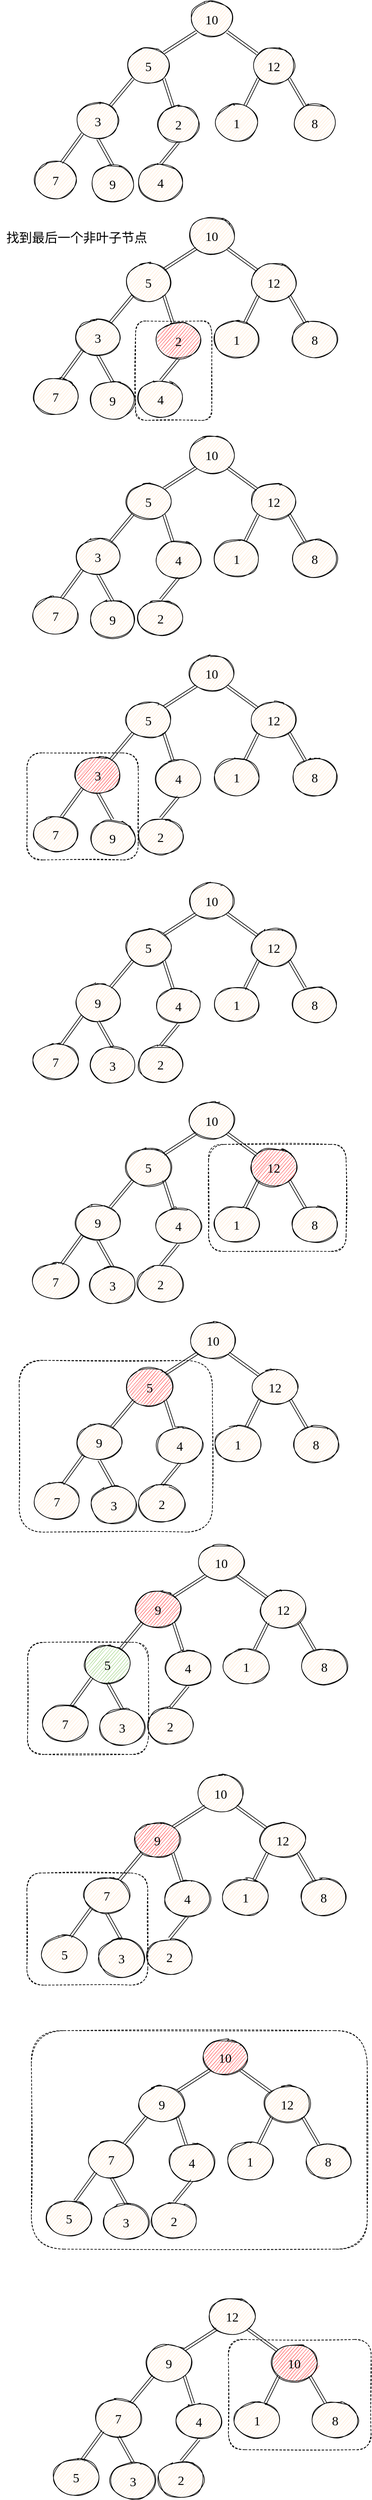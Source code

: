 <mxfile version="13.8.7" type="github">
  <diagram id="kPPUYfFS527ivzW1LZ5I" name="Page-1">
    <mxGraphModel dx="868" dy="481" grid="0" gridSize="10" guides="1" tooltips="1" connect="1" arrows="1" fold="1" page="1" pageScale="1" pageWidth="827" pageHeight="1169" math="0" shadow="0">
      <root>
        <mxCell id="0" />
        <mxCell id="1" parent="0" />
        <mxCell id="U9mmGLhQqzgiAe78-ZDL-180" value="" style="rounded=1;whiteSpace=wrap;html=1;shadow=0;sketch=1;fontFamily=Comic Sans MS;fontSize=20;fillColor=none;dashed=1;" vertex="1" parent="1">
          <mxGeometry x="126" y="2652" width="189" height="175" as="geometry" />
        </mxCell>
        <mxCell id="U9mmGLhQqzgiAe78-ZDL-160" value="" style="rounded=1;whiteSpace=wrap;html=1;shadow=0;sketch=1;fontFamily=Comic Sans MS;fontSize=20;fillColor=none;dashed=1;" vertex="1" parent="1">
          <mxGeometry x="132" y="3258" width="525" height="341" as="geometry" />
        </mxCell>
        <mxCell id="U9mmGLhQqzgiAe78-ZDL-11" style="rounded=0;orthogonalLoop=1;jettySize=auto;html=1;exitX=0;exitY=1;exitDx=0;exitDy=0;entryX=1;entryY=0;entryDx=0;entryDy=0;fontFamily=Comic Sans MS;fontSize=20;shape=link;" edge="1" parent="1" source="U9mmGLhQqzgiAe78-ZDL-1" target="U9mmGLhQqzgiAe78-ZDL-2">
          <mxGeometry relative="1" as="geometry" />
        </mxCell>
        <mxCell id="U9mmGLhQqzgiAe78-ZDL-12" style="edgeStyle=none;shape=link;rounded=0;orthogonalLoop=1;jettySize=auto;html=1;exitX=1;exitY=1;exitDx=0;exitDy=0;fontFamily=Comic Sans MS;fontSize=20;" edge="1" parent="1" source="U9mmGLhQqzgiAe78-ZDL-1" target="U9mmGLhQqzgiAe78-ZDL-3">
          <mxGeometry relative="1" as="geometry" />
        </mxCell>
        <mxCell id="U9mmGLhQqzgiAe78-ZDL-1" value="10" style="ellipse;whiteSpace=wrap;html=1;shadow=0;sketch=1;fillStyle=hachure;fillColor=#FFE6CC;fontSize=20;fontFamily=Comic Sans MS;" vertex="1" parent="1">
          <mxGeometry x="380" y="90" width="68" height="57" as="geometry" />
        </mxCell>
        <mxCell id="U9mmGLhQqzgiAe78-ZDL-14" style="edgeStyle=none;shape=link;rounded=0;orthogonalLoop=1;jettySize=auto;html=1;exitX=0;exitY=1;exitDx=0;exitDy=0;fontFamily=Comic Sans MS;fontSize=20;" edge="1" parent="1" source="U9mmGLhQqzgiAe78-ZDL-2" target="U9mmGLhQqzgiAe78-ZDL-4">
          <mxGeometry relative="1" as="geometry" />
        </mxCell>
        <mxCell id="U9mmGLhQqzgiAe78-ZDL-15" style="edgeStyle=none;shape=link;rounded=0;orthogonalLoop=1;jettySize=auto;html=1;exitX=1;exitY=1;exitDx=0;exitDy=0;fontFamily=Comic Sans MS;fontSize=20;" edge="1" parent="1" source="U9mmGLhQqzgiAe78-ZDL-2" target="U9mmGLhQqzgiAe78-ZDL-5">
          <mxGeometry relative="1" as="geometry" />
        </mxCell>
        <mxCell id="U9mmGLhQqzgiAe78-ZDL-2" value="5" style="ellipse;whiteSpace=wrap;html=1;shadow=0;sketch=1;fillStyle=hachure;fillColor=#FFE6CC;fontSize=20;fontFamily=Comic Sans MS;" vertex="1" parent="1">
          <mxGeometry x="281" y="163" width="68" height="57" as="geometry" />
        </mxCell>
        <mxCell id="U9mmGLhQqzgiAe78-ZDL-16" style="edgeStyle=none;shape=link;rounded=0;orthogonalLoop=1;jettySize=auto;html=1;exitX=0;exitY=1;exitDx=0;exitDy=0;fontFamily=Comic Sans MS;fontSize=20;" edge="1" parent="1" source="U9mmGLhQqzgiAe78-ZDL-3" target="U9mmGLhQqzgiAe78-ZDL-6">
          <mxGeometry relative="1" as="geometry" />
        </mxCell>
        <mxCell id="U9mmGLhQqzgiAe78-ZDL-17" style="edgeStyle=none;shape=link;rounded=0;orthogonalLoop=1;jettySize=auto;html=1;exitX=1;exitY=1;exitDx=0;exitDy=0;fontFamily=Comic Sans MS;fontSize=20;" edge="1" parent="1" source="U9mmGLhQqzgiAe78-ZDL-3" target="U9mmGLhQqzgiAe78-ZDL-7">
          <mxGeometry relative="1" as="geometry" />
        </mxCell>
        <mxCell id="U9mmGLhQqzgiAe78-ZDL-3" value="12" style="ellipse;whiteSpace=wrap;html=1;shadow=0;sketch=1;fillStyle=hachure;fillColor=#FFE6CC;fontSize=20;fontFamily=Comic Sans MS;" vertex="1" parent="1">
          <mxGeometry x="477" y="163" width="68" height="57" as="geometry" />
        </mxCell>
        <mxCell id="U9mmGLhQqzgiAe78-ZDL-18" style="edgeStyle=none;shape=link;rounded=0;orthogonalLoop=1;jettySize=auto;html=1;exitX=0;exitY=1;exitDx=0;exitDy=0;entryX=0.632;entryY=0.035;entryDx=0;entryDy=0;entryPerimeter=0;fontFamily=Comic Sans MS;fontSize=20;" edge="1" parent="1" source="U9mmGLhQqzgiAe78-ZDL-4" target="U9mmGLhQqzgiAe78-ZDL-8">
          <mxGeometry relative="1" as="geometry" />
        </mxCell>
        <mxCell id="U9mmGLhQqzgiAe78-ZDL-19" style="edgeStyle=none;shape=link;rounded=0;orthogonalLoop=1;jettySize=auto;html=1;exitX=0.5;exitY=1;exitDx=0;exitDy=0;entryX=0.5;entryY=0;entryDx=0;entryDy=0;fontFamily=Comic Sans MS;fontSize=20;" edge="1" parent="1" source="U9mmGLhQqzgiAe78-ZDL-4" target="U9mmGLhQqzgiAe78-ZDL-9">
          <mxGeometry relative="1" as="geometry" />
        </mxCell>
        <mxCell id="U9mmGLhQqzgiAe78-ZDL-4" value="3" style="ellipse;whiteSpace=wrap;html=1;shadow=0;sketch=1;fillStyle=hachure;fillColor=#FFE6CC;fontSize=20;fontFamily=Comic Sans MS;" vertex="1" parent="1">
          <mxGeometry x="202" y="249" width="68" height="57" as="geometry" />
        </mxCell>
        <mxCell id="U9mmGLhQqzgiAe78-ZDL-21" style="edgeStyle=none;shape=link;rounded=0;orthogonalLoop=1;jettySize=auto;html=1;exitX=0.5;exitY=1;exitDx=0;exitDy=0;entryX=0.5;entryY=0;entryDx=0;entryDy=0;fontFamily=Comic Sans MS;fontSize=20;" edge="1" parent="1" source="U9mmGLhQqzgiAe78-ZDL-5" target="U9mmGLhQqzgiAe78-ZDL-10">
          <mxGeometry relative="1" as="geometry" />
        </mxCell>
        <mxCell id="U9mmGLhQqzgiAe78-ZDL-5" value="2" style="ellipse;whiteSpace=wrap;html=1;shadow=0;sketch=1;fillStyle=hachure;fillColor=#FFE6CC;fontSize=20;fontFamily=Comic Sans MS;" vertex="1" parent="1">
          <mxGeometry x="328" y="254" width="68" height="57" as="geometry" />
        </mxCell>
        <mxCell id="U9mmGLhQqzgiAe78-ZDL-6" value="1" style="ellipse;whiteSpace=wrap;html=1;shadow=0;sketch=1;fillStyle=hachure;fillColor=#FFE6CC;fontSize=20;fontFamily=Comic Sans MS;" vertex="1" parent="1">
          <mxGeometry x="419" y="252" width="68" height="57" as="geometry" />
        </mxCell>
        <mxCell id="U9mmGLhQqzgiAe78-ZDL-7" value="8" style="ellipse;whiteSpace=wrap;html=1;shadow=0;sketch=1;fillStyle=hachure;fillColor=#FFE6CC;fontSize=20;fontFamily=Comic Sans MS;" vertex="1" parent="1">
          <mxGeometry x="541" y="252" width="68" height="57" as="geometry" />
        </mxCell>
        <mxCell id="U9mmGLhQqzgiAe78-ZDL-8" value="7" style="ellipse;whiteSpace=wrap;html=1;shadow=0;sketch=1;fillStyle=hachure;fillColor=#FFE6CC;fontSize=20;fontFamily=Comic Sans MS;" vertex="1" parent="1">
          <mxGeometry x="136" y="341" width="68" height="57" as="geometry" />
        </mxCell>
        <mxCell id="U9mmGLhQqzgiAe78-ZDL-9" value="9" style="ellipse;whiteSpace=wrap;html=1;shadow=0;sketch=1;fillStyle=hachure;fillColor=#FFE6CC;fontSize=20;fontFamily=Comic Sans MS;" vertex="1" parent="1">
          <mxGeometry x="225" y="347" width="68" height="57" as="geometry" />
        </mxCell>
        <mxCell id="U9mmGLhQqzgiAe78-ZDL-10" value="4" style="ellipse;whiteSpace=wrap;html=1;shadow=0;sketch=1;fillStyle=hachure;fillColor=#FFE6CC;fontSize=20;fontFamily=Comic Sans MS;" vertex="1" parent="1">
          <mxGeometry x="300" y="345" width="68" height="57" as="geometry" />
        </mxCell>
        <mxCell id="U9mmGLhQqzgiAe78-ZDL-22" style="rounded=0;orthogonalLoop=1;jettySize=auto;html=1;exitX=0;exitY=1;exitDx=0;exitDy=0;entryX=1;entryY=0;entryDx=0;entryDy=0;fontFamily=Comic Sans MS;fontSize=20;shape=link;" edge="1" parent="1" source="U9mmGLhQqzgiAe78-ZDL-24" target="U9mmGLhQqzgiAe78-ZDL-27">
          <mxGeometry relative="1" as="geometry" />
        </mxCell>
        <mxCell id="U9mmGLhQqzgiAe78-ZDL-23" style="edgeStyle=none;shape=link;rounded=0;orthogonalLoop=1;jettySize=auto;html=1;exitX=1;exitY=1;exitDx=0;exitDy=0;fontFamily=Comic Sans MS;fontSize=20;" edge="1" parent="1" source="U9mmGLhQqzgiAe78-ZDL-24" target="U9mmGLhQqzgiAe78-ZDL-30">
          <mxGeometry relative="1" as="geometry" />
        </mxCell>
        <mxCell id="U9mmGLhQqzgiAe78-ZDL-24" value="10" style="ellipse;whiteSpace=wrap;html=1;shadow=0;sketch=1;fillStyle=hachure;fillColor=#FFE6CC;fontSize=20;fontFamily=Comic Sans MS;" vertex="1" parent="1">
          <mxGeometry x="380" y="428" width="68" height="57" as="geometry" />
        </mxCell>
        <mxCell id="U9mmGLhQqzgiAe78-ZDL-25" style="edgeStyle=none;shape=link;rounded=0;orthogonalLoop=1;jettySize=auto;html=1;exitX=0;exitY=1;exitDx=0;exitDy=0;fontFamily=Comic Sans MS;fontSize=20;" edge="1" parent="1" source="U9mmGLhQqzgiAe78-ZDL-27" target="U9mmGLhQqzgiAe78-ZDL-33">
          <mxGeometry relative="1" as="geometry" />
        </mxCell>
        <mxCell id="U9mmGLhQqzgiAe78-ZDL-26" style="edgeStyle=none;shape=link;rounded=0;orthogonalLoop=1;jettySize=auto;html=1;exitX=1;exitY=1;exitDx=0;exitDy=0;fontFamily=Comic Sans MS;fontSize=20;" edge="1" parent="1" source="U9mmGLhQqzgiAe78-ZDL-27" target="U9mmGLhQqzgiAe78-ZDL-35">
          <mxGeometry relative="1" as="geometry" />
        </mxCell>
        <mxCell id="U9mmGLhQqzgiAe78-ZDL-27" value="5" style="ellipse;whiteSpace=wrap;html=1;shadow=0;sketch=1;fillStyle=hachure;fillColor=#FFE6CC;fontSize=20;fontFamily=Comic Sans MS;" vertex="1" parent="1">
          <mxGeometry x="281" y="501" width="68" height="57" as="geometry" />
        </mxCell>
        <mxCell id="U9mmGLhQqzgiAe78-ZDL-28" style="edgeStyle=none;shape=link;rounded=0;orthogonalLoop=1;jettySize=auto;html=1;exitX=0;exitY=1;exitDx=0;exitDy=0;fontFamily=Comic Sans MS;fontSize=20;" edge="1" parent="1" source="U9mmGLhQqzgiAe78-ZDL-30" target="U9mmGLhQqzgiAe78-ZDL-36">
          <mxGeometry relative="1" as="geometry" />
        </mxCell>
        <mxCell id="U9mmGLhQqzgiAe78-ZDL-29" style="edgeStyle=none;shape=link;rounded=0;orthogonalLoop=1;jettySize=auto;html=1;exitX=1;exitY=1;exitDx=0;exitDy=0;fontFamily=Comic Sans MS;fontSize=20;" edge="1" parent="1" source="U9mmGLhQqzgiAe78-ZDL-30" target="U9mmGLhQqzgiAe78-ZDL-37">
          <mxGeometry relative="1" as="geometry" />
        </mxCell>
        <mxCell id="U9mmGLhQqzgiAe78-ZDL-30" value="12" style="ellipse;whiteSpace=wrap;html=1;shadow=0;sketch=1;fillStyle=hachure;fillColor=#FFE6CC;fontSize=20;fontFamily=Comic Sans MS;" vertex="1" parent="1">
          <mxGeometry x="477" y="501" width="68" height="57" as="geometry" />
        </mxCell>
        <mxCell id="U9mmGLhQqzgiAe78-ZDL-31" style="edgeStyle=none;shape=link;rounded=0;orthogonalLoop=1;jettySize=auto;html=1;exitX=0;exitY=1;exitDx=0;exitDy=0;entryX=0.632;entryY=0.035;entryDx=0;entryDy=0;entryPerimeter=0;fontFamily=Comic Sans MS;fontSize=20;" edge="1" parent="1" source="U9mmGLhQqzgiAe78-ZDL-33" target="U9mmGLhQqzgiAe78-ZDL-38">
          <mxGeometry relative="1" as="geometry" />
        </mxCell>
        <mxCell id="U9mmGLhQqzgiAe78-ZDL-32" style="edgeStyle=none;shape=link;rounded=0;orthogonalLoop=1;jettySize=auto;html=1;exitX=0.5;exitY=1;exitDx=0;exitDy=0;entryX=0.5;entryY=0;entryDx=0;entryDy=0;fontFamily=Comic Sans MS;fontSize=20;" edge="1" parent="1" source="U9mmGLhQqzgiAe78-ZDL-33" target="U9mmGLhQqzgiAe78-ZDL-39">
          <mxGeometry relative="1" as="geometry" />
        </mxCell>
        <mxCell id="U9mmGLhQqzgiAe78-ZDL-33" value="3" style="ellipse;whiteSpace=wrap;html=1;shadow=0;sketch=1;fillStyle=hachure;fillColor=#FFE6CC;fontSize=20;fontFamily=Comic Sans MS;" vertex="1" parent="1">
          <mxGeometry x="202" y="587" width="68" height="57" as="geometry" />
        </mxCell>
        <mxCell id="U9mmGLhQqzgiAe78-ZDL-34" style="edgeStyle=none;shape=link;rounded=0;orthogonalLoop=1;jettySize=auto;html=1;exitX=0.5;exitY=1;exitDx=0;exitDy=0;entryX=0.5;entryY=0;entryDx=0;entryDy=0;fontFamily=Comic Sans MS;fontSize=20;" edge="1" parent="1" source="U9mmGLhQqzgiAe78-ZDL-35" target="U9mmGLhQqzgiAe78-ZDL-40">
          <mxGeometry relative="1" as="geometry" />
        </mxCell>
        <mxCell id="U9mmGLhQqzgiAe78-ZDL-35" value="2" style="ellipse;whiteSpace=wrap;html=1;shadow=0;sketch=1;fillStyle=hachure;fontSize=20;fontFamily=Comic Sans MS;fillColor=#FF3333;" vertex="1" parent="1">
          <mxGeometry x="328" y="592" width="68" height="57" as="geometry" />
        </mxCell>
        <mxCell id="U9mmGLhQqzgiAe78-ZDL-36" value="1" style="ellipse;whiteSpace=wrap;html=1;shadow=0;sketch=1;fillStyle=hachure;fillColor=#FFE6CC;fontSize=20;fontFamily=Comic Sans MS;" vertex="1" parent="1">
          <mxGeometry x="419" y="590" width="68" height="57" as="geometry" />
        </mxCell>
        <mxCell id="U9mmGLhQqzgiAe78-ZDL-37" value="8" style="ellipse;whiteSpace=wrap;html=1;shadow=0;sketch=1;fillStyle=hachure;fillColor=#FFE6CC;fontSize=20;fontFamily=Comic Sans MS;" vertex="1" parent="1">
          <mxGeometry x="541" y="590" width="68" height="57" as="geometry" />
        </mxCell>
        <mxCell id="U9mmGLhQqzgiAe78-ZDL-38" value="7" style="ellipse;whiteSpace=wrap;html=1;shadow=0;sketch=1;fillStyle=hachure;fillColor=#FFE6CC;fontSize=20;fontFamily=Comic Sans MS;" vertex="1" parent="1">
          <mxGeometry x="136" y="679" width="68" height="57" as="geometry" />
        </mxCell>
        <mxCell id="U9mmGLhQqzgiAe78-ZDL-39" value="9" style="ellipse;whiteSpace=wrap;html=1;shadow=0;sketch=1;fillStyle=hachure;fillColor=#FFE6CC;fontSize=20;fontFamily=Comic Sans MS;" vertex="1" parent="1">
          <mxGeometry x="225" y="685" width="68" height="57" as="geometry" />
        </mxCell>
        <mxCell id="U9mmGLhQqzgiAe78-ZDL-40" value="4" style="ellipse;whiteSpace=wrap;html=1;shadow=0;sketch=1;fillStyle=hachure;fillColor=#FFE6CC;fontSize=20;fontFamily=Comic Sans MS;" vertex="1" parent="1">
          <mxGeometry x="300" y="683" width="68" height="57" as="geometry" />
        </mxCell>
        <mxCell id="U9mmGLhQqzgiAe78-ZDL-41" style="rounded=0;orthogonalLoop=1;jettySize=auto;html=1;exitX=0;exitY=1;exitDx=0;exitDy=0;entryX=1;entryY=0;entryDx=0;entryDy=0;fontFamily=Comic Sans MS;fontSize=20;shape=link;" edge="1" parent="1" source="U9mmGLhQqzgiAe78-ZDL-43" target="U9mmGLhQqzgiAe78-ZDL-46">
          <mxGeometry relative="1" as="geometry" />
        </mxCell>
        <mxCell id="U9mmGLhQqzgiAe78-ZDL-42" style="edgeStyle=none;shape=link;rounded=0;orthogonalLoop=1;jettySize=auto;html=1;exitX=1;exitY=1;exitDx=0;exitDy=0;fontFamily=Comic Sans MS;fontSize=20;" edge="1" parent="1" source="U9mmGLhQqzgiAe78-ZDL-43" target="U9mmGLhQqzgiAe78-ZDL-49">
          <mxGeometry relative="1" as="geometry" />
        </mxCell>
        <mxCell id="U9mmGLhQqzgiAe78-ZDL-43" value="10" style="ellipse;whiteSpace=wrap;html=1;shadow=0;sketch=1;fillStyle=hachure;fillColor=#FFE6CC;fontSize=20;fontFamily=Comic Sans MS;" vertex="1" parent="1">
          <mxGeometry x="380" y="770" width="68" height="57" as="geometry" />
        </mxCell>
        <mxCell id="U9mmGLhQqzgiAe78-ZDL-44" style="edgeStyle=none;shape=link;rounded=0;orthogonalLoop=1;jettySize=auto;html=1;exitX=0;exitY=1;exitDx=0;exitDy=0;fontFamily=Comic Sans MS;fontSize=20;" edge="1" parent="1" source="U9mmGLhQqzgiAe78-ZDL-46" target="U9mmGLhQqzgiAe78-ZDL-52">
          <mxGeometry relative="1" as="geometry" />
        </mxCell>
        <mxCell id="U9mmGLhQqzgiAe78-ZDL-45" style="edgeStyle=none;shape=link;rounded=0;orthogonalLoop=1;jettySize=auto;html=1;exitX=1;exitY=1;exitDx=0;exitDy=0;fontFamily=Comic Sans MS;fontSize=20;" edge="1" parent="1" source="U9mmGLhQqzgiAe78-ZDL-46" target="U9mmGLhQqzgiAe78-ZDL-54">
          <mxGeometry relative="1" as="geometry" />
        </mxCell>
        <mxCell id="U9mmGLhQqzgiAe78-ZDL-46" value="5" style="ellipse;whiteSpace=wrap;html=1;shadow=0;sketch=1;fillStyle=hachure;fillColor=#FFE6CC;fontSize=20;fontFamily=Comic Sans MS;" vertex="1" parent="1">
          <mxGeometry x="281" y="843" width="68" height="57" as="geometry" />
        </mxCell>
        <mxCell id="U9mmGLhQqzgiAe78-ZDL-47" style="edgeStyle=none;shape=link;rounded=0;orthogonalLoop=1;jettySize=auto;html=1;exitX=0;exitY=1;exitDx=0;exitDy=0;fontFamily=Comic Sans MS;fontSize=20;" edge="1" parent="1" source="U9mmGLhQqzgiAe78-ZDL-49" target="U9mmGLhQqzgiAe78-ZDL-55">
          <mxGeometry relative="1" as="geometry" />
        </mxCell>
        <mxCell id="U9mmGLhQqzgiAe78-ZDL-48" style="edgeStyle=none;shape=link;rounded=0;orthogonalLoop=1;jettySize=auto;html=1;exitX=1;exitY=1;exitDx=0;exitDy=0;fontFamily=Comic Sans MS;fontSize=20;" edge="1" parent="1" source="U9mmGLhQqzgiAe78-ZDL-49" target="U9mmGLhQqzgiAe78-ZDL-56">
          <mxGeometry relative="1" as="geometry" />
        </mxCell>
        <mxCell id="U9mmGLhQqzgiAe78-ZDL-49" value="12" style="ellipse;whiteSpace=wrap;html=1;shadow=0;sketch=1;fillStyle=hachure;fillColor=#FFE6CC;fontSize=20;fontFamily=Comic Sans MS;" vertex="1" parent="1">
          <mxGeometry x="477" y="843" width="68" height="57" as="geometry" />
        </mxCell>
        <mxCell id="U9mmGLhQqzgiAe78-ZDL-50" style="edgeStyle=none;shape=link;rounded=0;orthogonalLoop=1;jettySize=auto;html=1;exitX=0;exitY=1;exitDx=0;exitDy=0;entryX=0.632;entryY=0.035;entryDx=0;entryDy=0;entryPerimeter=0;fontFamily=Comic Sans MS;fontSize=20;" edge="1" parent="1" source="U9mmGLhQqzgiAe78-ZDL-52" target="U9mmGLhQqzgiAe78-ZDL-57">
          <mxGeometry relative="1" as="geometry" />
        </mxCell>
        <mxCell id="U9mmGLhQqzgiAe78-ZDL-51" style="edgeStyle=none;shape=link;rounded=0;orthogonalLoop=1;jettySize=auto;html=1;exitX=0.5;exitY=1;exitDx=0;exitDy=0;entryX=0.5;entryY=0;entryDx=0;entryDy=0;fontFamily=Comic Sans MS;fontSize=20;" edge="1" parent="1" source="U9mmGLhQqzgiAe78-ZDL-52" target="U9mmGLhQqzgiAe78-ZDL-58">
          <mxGeometry relative="1" as="geometry" />
        </mxCell>
        <mxCell id="U9mmGLhQqzgiAe78-ZDL-52" value="3" style="ellipse;whiteSpace=wrap;html=1;shadow=0;sketch=1;fillStyle=hachure;fillColor=#FFE6CC;fontSize=20;fontFamily=Comic Sans MS;" vertex="1" parent="1">
          <mxGeometry x="202" y="929" width="68" height="57" as="geometry" />
        </mxCell>
        <mxCell id="U9mmGLhQqzgiAe78-ZDL-53" style="edgeStyle=none;shape=link;rounded=0;orthogonalLoop=1;jettySize=auto;html=1;exitX=0.5;exitY=1;exitDx=0;exitDy=0;entryX=0.5;entryY=0;entryDx=0;entryDy=0;fontFamily=Comic Sans MS;fontSize=20;" edge="1" parent="1" source="U9mmGLhQqzgiAe78-ZDL-54" target="U9mmGLhQqzgiAe78-ZDL-59">
          <mxGeometry relative="1" as="geometry" />
        </mxCell>
        <mxCell id="U9mmGLhQqzgiAe78-ZDL-54" value="4" style="ellipse;whiteSpace=wrap;html=1;shadow=0;sketch=1;fillStyle=hachure;fillColor=#FFE6CC;fontSize=20;fontFamily=Comic Sans MS;" vertex="1" parent="1">
          <mxGeometry x="328" y="934" width="68" height="57" as="geometry" />
        </mxCell>
        <mxCell id="U9mmGLhQqzgiAe78-ZDL-55" value="1" style="ellipse;whiteSpace=wrap;html=1;shadow=0;sketch=1;fillStyle=hachure;fillColor=#FFE6CC;fontSize=20;fontFamily=Comic Sans MS;" vertex="1" parent="1">
          <mxGeometry x="419" y="932" width="68" height="57" as="geometry" />
        </mxCell>
        <mxCell id="U9mmGLhQqzgiAe78-ZDL-56" value="8" style="ellipse;whiteSpace=wrap;html=1;shadow=0;sketch=1;fillStyle=hachure;fillColor=#FFE6CC;fontSize=20;fontFamily=Comic Sans MS;" vertex="1" parent="1">
          <mxGeometry x="541" y="932" width="68" height="57" as="geometry" />
        </mxCell>
        <mxCell id="U9mmGLhQqzgiAe78-ZDL-57" value="7" style="ellipse;whiteSpace=wrap;html=1;shadow=0;sketch=1;fillStyle=hachure;fillColor=#FFE6CC;fontSize=20;fontFamily=Comic Sans MS;" vertex="1" parent="1">
          <mxGeometry x="136" y="1021" width="68" height="57" as="geometry" />
        </mxCell>
        <mxCell id="U9mmGLhQqzgiAe78-ZDL-58" value="9" style="ellipse;whiteSpace=wrap;html=1;shadow=0;sketch=1;fillStyle=hachure;fillColor=#FFE6CC;fontSize=20;fontFamily=Comic Sans MS;" vertex="1" parent="1">
          <mxGeometry x="225" y="1027" width="68" height="57" as="geometry" />
        </mxCell>
        <mxCell id="U9mmGLhQqzgiAe78-ZDL-59" value="2" style="ellipse;whiteSpace=wrap;html=1;shadow=0;sketch=1;fillStyle=hachure;fillColor=#FFE6CC;fontSize=20;fontFamily=Comic Sans MS;" vertex="1" parent="1">
          <mxGeometry x="300" y="1025" width="68" height="57" as="geometry" />
        </mxCell>
        <mxCell id="U9mmGLhQqzgiAe78-ZDL-60" style="rounded=0;orthogonalLoop=1;jettySize=auto;html=1;exitX=0;exitY=1;exitDx=0;exitDy=0;entryX=1;entryY=0;entryDx=0;entryDy=0;fontFamily=Comic Sans MS;fontSize=20;shape=link;" edge="1" parent="1" source="U9mmGLhQqzgiAe78-ZDL-62" target="U9mmGLhQqzgiAe78-ZDL-65">
          <mxGeometry relative="1" as="geometry" />
        </mxCell>
        <mxCell id="U9mmGLhQqzgiAe78-ZDL-61" style="edgeStyle=none;shape=link;rounded=0;orthogonalLoop=1;jettySize=auto;html=1;exitX=1;exitY=1;exitDx=0;exitDy=0;fontFamily=Comic Sans MS;fontSize=20;" edge="1" parent="1" source="U9mmGLhQqzgiAe78-ZDL-62" target="U9mmGLhQqzgiAe78-ZDL-68">
          <mxGeometry relative="1" as="geometry" />
        </mxCell>
        <mxCell id="U9mmGLhQqzgiAe78-ZDL-62" value="10" style="ellipse;whiteSpace=wrap;html=1;shadow=0;sketch=1;fillStyle=hachure;fillColor=#FFE6CC;fontSize=20;fontFamily=Comic Sans MS;" vertex="1" parent="1">
          <mxGeometry x="380" y="1111" width="68" height="57" as="geometry" />
        </mxCell>
        <mxCell id="U9mmGLhQqzgiAe78-ZDL-63" style="edgeStyle=none;shape=link;rounded=0;orthogonalLoop=1;jettySize=auto;html=1;exitX=0;exitY=1;exitDx=0;exitDy=0;fontFamily=Comic Sans MS;fontSize=20;" edge="1" parent="1" source="U9mmGLhQqzgiAe78-ZDL-65" target="U9mmGLhQqzgiAe78-ZDL-71">
          <mxGeometry relative="1" as="geometry" />
        </mxCell>
        <mxCell id="U9mmGLhQqzgiAe78-ZDL-64" style="edgeStyle=none;shape=link;rounded=0;orthogonalLoop=1;jettySize=auto;html=1;exitX=1;exitY=1;exitDx=0;exitDy=0;fontFamily=Comic Sans MS;fontSize=20;" edge="1" parent="1" source="U9mmGLhQqzgiAe78-ZDL-65" target="U9mmGLhQqzgiAe78-ZDL-73">
          <mxGeometry relative="1" as="geometry" />
        </mxCell>
        <mxCell id="U9mmGLhQqzgiAe78-ZDL-65" value="5" style="ellipse;whiteSpace=wrap;html=1;shadow=0;sketch=1;fillStyle=hachure;fillColor=#FFE6CC;fontSize=20;fontFamily=Comic Sans MS;" vertex="1" parent="1">
          <mxGeometry x="281" y="1184" width="68" height="57" as="geometry" />
        </mxCell>
        <mxCell id="U9mmGLhQqzgiAe78-ZDL-66" style="edgeStyle=none;shape=link;rounded=0;orthogonalLoop=1;jettySize=auto;html=1;exitX=0;exitY=1;exitDx=0;exitDy=0;fontFamily=Comic Sans MS;fontSize=20;" edge="1" parent="1" source="U9mmGLhQqzgiAe78-ZDL-68" target="U9mmGLhQqzgiAe78-ZDL-74">
          <mxGeometry relative="1" as="geometry" />
        </mxCell>
        <mxCell id="U9mmGLhQqzgiAe78-ZDL-67" style="edgeStyle=none;shape=link;rounded=0;orthogonalLoop=1;jettySize=auto;html=1;exitX=1;exitY=1;exitDx=0;exitDy=0;fontFamily=Comic Sans MS;fontSize=20;" edge="1" parent="1" source="U9mmGLhQqzgiAe78-ZDL-68" target="U9mmGLhQqzgiAe78-ZDL-75">
          <mxGeometry relative="1" as="geometry" />
        </mxCell>
        <mxCell id="U9mmGLhQqzgiAe78-ZDL-68" value="12" style="ellipse;whiteSpace=wrap;html=1;shadow=0;sketch=1;fillStyle=hachure;fillColor=#FFE6CC;fontSize=20;fontFamily=Comic Sans MS;" vertex="1" parent="1">
          <mxGeometry x="477" y="1184" width="68" height="57" as="geometry" />
        </mxCell>
        <mxCell id="U9mmGLhQqzgiAe78-ZDL-69" style="edgeStyle=none;shape=link;rounded=0;orthogonalLoop=1;jettySize=auto;html=1;exitX=0;exitY=1;exitDx=0;exitDy=0;entryX=0.632;entryY=0.035;entryDx=0;entryDy=0;entryPerimeter=0;fontFamily=Comic Sans MS;fontSize=20;" edge="1" parent="1" source="U9mmGLhQqzgiAe78-ZDL-71" target="U9mmGLhQqzgiAe78-ZDL-76">
          <mxGeometry relative="1" as="geometry" />
        </mxCell>
        <mxCell id="U9mmGLhQqzgiAe78-ZDL-70" style="edgeStyle=none;shape=link;rounded=0;orthogonalLoop=1;jettySize=auto;html=1;exitX=0.5;exitY=1;exitDx=0;exitDy=0;entryX=0.5;entryY=0;entryDx=0;entryDy=0;fontFamily=Comic Sans MS;fontSize=20;" edge="1" parent="1" source="U9mmGLhQqzgiAe78-ZDL-71" target="U9mmGLhQqzgiAe78-ZDL-77">
          <mxGeometry relative="1" as="geometry" />
        </mxCell>
        <mxCell id="U9mmGLhQqzgiAe78-ZDL-71" value="3" style="ellipse;whiteSpace=wrap;html=1;shadow=0;sketch=1;fillStyle=hachure;fontSize=20;fontFamily=Comic Sans MS;fillColor=#FF3333;" vertex="1" parent="1">
          <mxGeometry x="202" y="1270" width="68" height="57" as="geometry" />
        </mxCell>
        <mxCell id="U9mmGLhQqzgiAe78-ZDL-72" style="edgeStyle=none;shape=link;rounded=0;orthogonalLoop=1;jettySize=auto;html=1;exitX=0.5;exitY=1;exitDx=0;exitDy=0;entryX=0.5;entryY=0;entryDx=0;entryDy=0;fontFamily=Comic Sans MS;fontSize=20;" edge="1" parent="1" source="U9mmGLhQqzgiAe78-ZDL-73" target="U9mmGLhQqzgiAe78-ZDL-78">
          <mxGeometry relative="1" as="geometry" />
        </mxCell>
        <mxCell id="U9mmGLhQqzgiAe78-ZDL-73" value="4" style="ellipse;whiteSpace=wrap;html=1;shadow=0;sketch=1;fillStyle=hachure;fillColor=#FFE6CC;fontSize=20;fontFamily=Comic Sans MS;" vertex="1" parent="1">
          <mxGeometry x="328" y="1275" width="68" height="57" as="geometry" />
        </mxCell>
        <mxCell id="U9mmGLhQqzgiAe78-ZDL-74" value="1" style="ellipse;whiteSpace=wrap;html=1;shadow=0;sketch=1;fillStyle=hachure;fillColor=#FFE6CC;fontSize=20;fontFamily=Comic Sans MS;" vertex="1" parent="1">
          <mxGeometry x="419" y="1273" width="68" height="57" as="geometry" />
        </mxCell>
        <mxCell id="U9mmGLhQqzgiAe78-ZDL-75" value="8" style="ellipse;whiteSpace=wrap;html=1;shadow=0;sketch=1;fillStyle=hachure;fillColor=#FFE6CC;fontSize=20;fontFamily=Comic Sans MS;" vertex="1" parent="1">
          <mxGeometry x="541" y="1273" width="68" height="57" as="geometry" />
        </mxCell>
        <mxCell id="U9mmGLhQqzgiAe78-ZDL-76" value="7" style="ellipse;whiteSpace=wrap;html=1;shadow=0;sketch=1;fillStyle=hachure;fillColor=#FFE6CC;fontSize=20;fontFamily=Comic Sans MS;" vertex="1" parent="1">
          <mxGeometry x="136" y="1362" width="68" height="57" as="geometry" />
        </mxCell>
        <mxCell id="U9mmGLhQqzgiAe78-ZDL-77" value="9" style="ellipse;whiteSpace=wrap;html=1;shadow=0;sketch=1;fillStyle=hachure;fillColor=#FFE6CC;fontSize=20;fontFamily=Comic Sans MS;" vertex="1" parent="1">
          <mxGeometry x="225" y="1368" width="68" height="57" as="geometry" />
        </mxCell>
        <mxCell id="U9mmGLhQqzgiAe78-ZDL-78" value="2" style="ellipse;whiteSpace=wrap;html=1;shadow=0;sketch=1;fillStyle=hachure;fillColor=#FFE6CC;fontSize=20;fontFamily=Comic Sans MS;" vertex="1" parent="1">
          <mxGeometry x="300" y="1366" width="68" height="57" as="geometry" />
        </mxCell>
        <mxCell id="U9mmGLhQqzgiAe78-ZDL-79" value="找到最后一个非叶子节点" style="text;html=1;strokeColor=none;fillColor=none;align=center;verticalAlign=middle;whiteSpace=wrap;rounded=0;shadow=0;sketch=1;fontFamily=Comic Sans MS;fontSize=20;" vertex="1" parent="1">
          <mxGeometry x="83" y="442" width="240" height="33" as="geometry" />
        </mxCell>
        <mxCell id="U9mmGLhQqzgiAe78-ZDL-80" style="rounded=0;orthogonalLoop=1;jettySize=auto;html=1;exitX=0;exitY=1;exitDx=0;exitDy=0;entryX=1;entryY=0;entryDx=0;entryDy=0;fontFamily=Comic Sans MS;fontSize=20;shape=link;" edge="1" parent="1" source="U9mmGLhQqzgiAe78-ZDL-82" target="U9mmGLhQqzgiAe78-ZDL-85">
          <mxGeometry relative="1" as="geometry" />
        </mxCell>
        <mxCell id="U9mmGLhQqzgiAe78-ZDL-81" style="edgeStyle=none;shape=link;rounded=0;orthogonalLoop=1;jettySize=auto;html=1;exitX=1;exitY=1;exitDx=0;exitDy=0;fontFamily=Comic Sans MS;fontSize=20;" edge="1" parent="1" source="U9mmGLhQqzgiAe78-ZDL-82" target="U9mmGLhQqzgiAe78-ZDL-88">
          <mxGeometry relative="1" as="geometry" />
        </mxCell>
        <mxCell id="U9mmGLhQqzgiAe78-ZDL-82" value="10" style="ellipse;whiteSpace=wrap;html=1;shadow=0;sketch=1;fillStyle=hachure;fillColor=#FFE6CC;fontSize=20;fontFamily=Comic Sans MS;" vertex="1" parent="1">
          <mxGeometry x="380" y="1466" width="68" height="57" as="geometry" />
        </mxCell>
        <mxCell id="U9mmGLhQqzgiAe78-ZDL-83" style="edgeStyle=none;shape=link;rounded=0;orthogonalLoop=1;jettySize=auto;html=1;exitX=0;exitY=1;exitDx=0;exitDy=0;fontFamily=Comic Sans MS;fontSize=20;" edge="1" parent="1" source="U9mmGLhQqzgiAe78-ZDL-85" target="U9mmGLhQqzgiAe78-ZDL-91">
          <mxGeometry relative="1" as="geometry" />
        </mxCell>
        <mxCell id="U9mmGLhQqzgiAe78-ZDL-84" style="edgeStyle=none;shape=link;rounded=0;orthogonalLoop=1;jettySize=auto;html=1;exitX=1;exitY=1;exitDx=0;exitDy=0;fontFamily=Comic Sans MS;fontSize=20;" edge="1" parent="1" source="U9mmGLhQqzgiAe78-ZDL-85" target="U9mmGLhQqzgiAe78-ZDL-93">
          <mxGeometry relative="1" as="geometry" />
        </mxCell>
        <mxCell id="U9mmGLhQqzgiAe78-ZDL-85" value="5" style="ellipse;whiteSpace=wrap;html=1;shadow=0;sketch=1;fillStyle=hachure;fillColor=#FFE6CC;fontSize=20;fontFamily=Comic Sans MS;" vertex="1" parent="1">
          <mxGeometry x="281" y="1539" width="68" height="57" as="geometry" />
        </mxCell>
        <mxCell id="U9mmGLhQqzgiAe78-ZDL-86" style="edgeStyle=none;shape=link;rounded=0;orthogonalLoop=1;jettySize=auto;html=1;exitX=0;exitY=1;exitDx=0;exitDy=0;fontFamily=Comic Sans MS;fontSize=20;" edge="1" parent="1" source="U9mmGLhQqzgiAe78-ZDL-88" target="U9mmGLhQqzgiAe78-ZDL-94">
          <mxGeometry relative="1" as="geometry" />
        </mxCell>
        <mxCell id="U9mmGLhQqzgiAe78-ZDL-87" style="edgeStyle=none;shape=link;rounded=0;orthogonalLoop=1;jettySize=auto;html=1;exitX=1;exitY=1;exitDx=0;exitDy=0;fontFamily=Comic Sans MS;fontSize=20;" edge="1" parent="1" source="U9mmGLhQqzgiAe78-ZDL-88" target="U9mmGLhQqzgiAe78-ZDL-95">
          <mxGeometry relative="1" as="geometry" />
        </mxCell>
        <mxCell id="U9mmGLhQqzgiAe78-ZDL-88" value="12" style="ellipse;whiteSpace=wrap;html=1;shadow=0;sketch=1;fillStyle=hachure;fillColor=#FFE6CC;fontSize=20;fontFamily=Comic Sans MS;" vertex="1" parent="1">
          <mxGeometry x="477" y="1539" width="68" height="57" as="geometry" />
        </mxCell>
        <mxCell id="U9mmGLhQqzgiAe78-ZDL-89" style="edgeStyle=none;shape=link;rounded=0;orthogonalLoop=1;jettySize=auto;html=1;exitX=0;exitY=1;exitDx=0;exitDy=0;entryX=0.632;entryY=0.035;entryDx=0;entryDy=0;entryPerimeter=0;fontFamily=Comic Sans MS;fontSize=20;" edge="1" parent="1" source="U9mmGLhQqzgiAe78-ZDL-91" target="U9mmGLhQqzgiAe78-ZDL-96">
          <mxGeometry relative="1" as="geometry" />
        </mxCell>
        <mxCell id="U9mmGLhQqzgiAe78-ZDL-90" style="edgeStyle=none;shape=link;rounded=0;orthogonalLoop=1;jettySize=auto;html=1;exitX=0.5;exitY=1;exitDx=0;exitDy=0;entryX=0.5;entryY=0;entryDx=0;entryDy=0;fontFamily=Comic Sans MS;fontSize=20;" edge="1" parent="1" source="U9mmGLhQqzgiAe78-ZDL-91" target="U9mmGLhQqzgiAe78-ZDL-97">
          <mxGeometry relative="1" as="geometry" />
        </mxCell>
        <mxCell id="U9mmGLhQqzgiAe78-ZDL-91" value="9" style="ellipse;whiteSpace=wrap;html=1;shadow=0;sketch=1;fillStyle=hachure;fontSize=20;fontFamily=Comic Sans MS;fillColor=#FFE6CC;" vertex="1" parent="1">
          <mxGeometry x="202" y="1625" width="68" height="57" as="geometry" />
        </mxCell>
        <mxCell id="U9mmGLhQqzgiAe78-ZDL-92" style="edgeStyle=none;shape=link;rounded=0;orthogonalLoop=1;jettySize=auto;html=1;exitX=0.5;exitY=1;exitDx=0;exitDy=0;entryX=0.5;entryY=0;entryDx=0;entryDy=0;fontFamily=Comic Sans MS;fontSize=20;" edge="1" parent="1" source="U9mmGLhQqzgiAe78-ZDL-93" target="U9mmGLhQqzgiAe78-ZDL-98">
          <mxGeometry relative="1" as="geometry" />
        </mxCell>
        <mxCell id="U9mmGLhQqzgiAe78-ZDL-93" value="4" style="ellipse;whiteSpace=wrap;html=1;shadow=0;sketch=1;fillStyle=hachure;fillColor=#FFE6CC;fontSize=20;fontFamily=Comic Sans MS;" vertex="1" parent="1">
          <mxGeometry x="328" y="1630" width="68" height="57" as="geometry" />
        </mxCell>
        <mxCell id="U9mmGLhQqzgiAe78-ZDL-94" value="1" style="ellipse;whiteSpace=wrap;html=1;shadow=0;sketch=1;fillStyle=hachure;fillColor=#FFE6CC;fontSize=20;fontFamily=Comic Sans MS;" vertex="1" parent="1">
          <mxGeometry x="419" y="1628" width="68" height="57" as="geometry" />
        </mxCell>
        <mxCell id="U9mmGLhQqzgiAe78-ZDL-95" value="8" style="ellipse;whiteSpace=wrap;html=1;shadow=0;sketch=1;fillStyle=hachure;fillColor=#FFE6CC;fontSize=20;fontFamily=Comic Sans MS;" vertex="1" parent="1">
          <mxGeometry x="541" y="1628" width="68" height="57" as="geometry" />
        </mxCell>
        <mxCell id="U9mmGLhQqzgiAe78-ZDL-96" value="7" style="ellipse;whiteSpace=wrap;html=1;shadow=0;sketch=1;fillStyle=hachure;fillColor=#FFE6CC;fontSize=20;fontFamily=Comic Sans MS;" vertex="1" parent="1">
          <mxGeometry x="136" y="1717" width="68" height="57" as="geometry" />
        </mxCell>
        <mxCell id="U9mmGLhQqzgiAe78-ZDL-97" value="3" style="ellipse;whiteSpace=wrap;html=1;shadow=0;sketch=1;fillStyle=hachure;fillColor=#FFE6CC;fontSize=20;fontFamily=Comic Sans MS;" vertex="1" parent="1">
          <mxGeometry x="225" y="1723" width="68" height="57" as="geometry" />
        </mxCell>
        <mxCell id="U9mmGLhQqzgiAe78-ZDL-98" value="2" style="ellipse;whiteSpace=wrap;html=1;shadow=0;sketch=1;fillStyle=hachure;fillColor=#FFE6CC;fontSize=20;fontFamily=Comic Sans MS;" vertex="1" parent="1">
          <mxGeometry x="300" y="1721" width="68" height="57" as="geometry" />
        </mxCell>
        <mxCell id="U9mmGLhQqzgiAe78-ZDL-99" style="rounded=0;orthogonalLoop=1;jettySize=auto;html=1;exitX=0;exitY=1;exitDx=0;exitDy=0;entryX=1;entryY=0;entryDx=0;entryDy=0;fontFamily=Comic Sans MS;fontSize=20;shape=link;" edge="1" parent="1" source="U9mmGLhQqzgiAe78-ZDL-101" target="U9mmGLhQqzgiAe78-ZDL-104">
          <mxGeometry relative="1" as="geometry" />
        </mxCell>
        <mxCell id="U9mmGLhQqzgiAe78-ZDL-100" style="edgeStyle=none;shape=link;rounded=0;orthogonalLoop=1;jettySize=auto;html=1;exitX=1;exitY=1;exitDx=0;exitDy=0;fontFamily=Comic Sans MS;fontSize=20;" edge="1" parent="1" source="U9mmGLhQqzgiAe78-ZDL-101" target="U9mmGLhQqzgiAe78-ZDL-107">
          <mxGeometry relative="1" as="geometry" />
        </mxCell>
        <mxCell id="U9mmGLhQqzgiAe78-ZDL-101" value="10" style="ellipse;whiteSpace=wrap;html=1;shadow=0;sketch=1;fillStyle=hachure;fillColor=#FFE6CC;fontSize=20;fontFamily=Comic Sans MS;" vertex="1" parent="1">
          <mxGeometry x="380" y="1809" width="68" height="57" as="geometry" />
        </mxCell>
        <mxCell id="U9mmGLhQqzgiAe78-ZDL-102" style="edgeStyle=none;shape=link;rounded=0;orthogonalLoop=1;jettySize=auto;html=1;exitX=0;exitY=1;exitDx=0;exitDy=0;fontFamily=Comic Sans MS;fontSize=20;" edge="1" parent="1" source="U9mmGLhQqzgiAe78-ZDL-104" target="U9mmGLhQqzgiAe78-ZDL-110">
          <mxGeometry relative="1" as="geometry" />
        </mxCell>
        <mxCell id="U9mmGLhQqzgiAe78-ZDL-103" style="edgeStyle=none;shape=link;rounded=0;orthogonalLoop=1;jettySize=auto;html=1;exitX=1;exitY=1;exitDx=0;exitDy=0;fontFamily=Comic Sans MS;fontSize=20;" edge="1" parent="1" source="U9mmGLhQqzgiAe78-ZDL-104" target="U9mmGLhQqzgiAe78-ZDL-112">
          <mxGeometry relative="1" as="geometry" />
        </mxCell>
        <mxCell id="U9mmGLhQqzgiAe78-ZDL-104" value="5" style="ellipse;whiteSpace=wrap;html=1;shadow=0;sketch=1;fillStyle=hachure;fillColor=#FFE6CC;fontSize=20;fontFamily=Comic Sans MS;" vertex="1" parent="1">
          <mxGeometry x="281" y="1882" width="68" height="57" as="geometry" />
        </mxCell>
        <mxCell id="U9mmGLhQqzgiAe78-ZDL-105" style="edgeStyle=none;shape=link;rounded=0;orthogonalLoop=1;jettySize=auto;html=1;exitX=0;exitY=1;exitDx=0;exitDy=0;fontFamily=Comic Sans MS;fontSize=20;" edge="1" parent="1" source="U9mmGLhQqzgiAe78-ZDL-107" target="U9mmGLhQqzgiAe78-ZDL-113">
          <mxGeometry relative="1" as="geometry" />
        </mxCell>
        <mxCell id="U9mmGLhQqzgiAe78-ZDL-106" style="edgeStyle=none;shape=link;rounded=0;orthogonalLoop=1;jettySize=auto;html=1;exitX=1;exitY=1;exitDx=0;exitDy=0;fontFamily=Comic Sans MS;fontSize=20;" edge="1" parent="1" source="U9mmGLhQqzgiAe78-ZDL-107" target="U9mmGLhQqzgiAe78-ZDL-114">
          <mxGeometry relative="1" as="geometry" />
        </mxCell>
        <mxCell id="U9mmGLhQqzgiAe78-ZDL-107" value="12" style="ellipse;whiteSpace=wrap;html=1;shadow=0;sketch=1;fillStyle=hachure;fontSize=20;fontFamily=Comic Sans MS;fillColor=#FF3333;" vertex="1" parent="1">
          <mxGeometry x="477" y="1882" width="68" height="57" as="geometry" />
        </mxCell>
        <mxCell id="U9mmGLhQqzgiAe78-ZDL-108" style="edgeStyle=none;shape=link;rounded=0;orthogonalLoop=1;jettySize=auto;html=1;exitX=0;exitY=1;exitDx=0;exitDy=0;entryX=0.632;entryY=0.035;entryDx=0;entryDy=0;entryPerimeter=0;fontFamily=Comic Sans MS;fontSize=20;" edge="1" parent="1" source="U9mmGLhQqzgiAe78-ZDL-110" target="U9mmGLhQqzgiAe78-ZDL-115">
          <mxGeometry relative="1" as="geometry" />
        </mxCell>
        <mxCell id="U9mmGLhQqzgiAe78-ZDL-109" style="edgeStyle=none;shape=link;rounded=0;orthogonalLoop=1;jettySize=auto;html=1;exitX=0.5;exitY=1;exitDx=0;exitDy=0;entryX=0.5;entryY=0;entryDx=0;entryDy=0;fontFamily=Comic Sans MS;fontSize=20;" edge="1" parent="1" source="U9mmGLhQqzgiAe78-ZDL-110" target="U9mmGLhQqzgiAe78-ZDL-116">
          <mxGeometry relative="1" as="geometry" />
        </mxCell>
        <mxCell id="U9mmGLhQqzgiAe78-ZDL-110" value="9" style="ellipse;whiteSpace=wrap;html=1;shadow=0;sketch=1;fillStyle=hachure;fontSize=20;fontFamily=Comic Sans MS;fillColor=#FFE6CC;" vertex="1" parent="1">
          <mxGeometry x="202" y="1968" width="68" height="57" as="geometry" />
        </mxCell>
        <mxCell id="U9mmGLhQqzgiAe78-ZDL-111" style="edgeStyle=none;shape=link;rounded=0;orthogonalLoop=1;jettySize=auto;html=1;exitX=0.5;exitY=1;exitDx=0;exitDy=0;entryX=0.5;entryY=0;entryDx=0;entryDy=0;fontFamily=Comic Sans MS;fontSize=20;" edge="1" parent="1" source="U9mmGLhQqzgiAe78-ZDL-112" target="U9mmGLhQqzgiAe78-ZDL-117">
          <mxGeometry relative="1" as="geometry" />
        </mxCell>
        <mxCell id="U9mmGLhQqzgiAe78-ZDL-112" value="4" style="ellipse;whiteSpace=wrap;html=1;shadow=0;sketch=1;fillStyle=hachure;fillColor=#FFE6CC;fontSize=20;fontFamily=Comic Sans MS;" vertex="1" parent="1">
          <mxGeometry x="328" y="1973" width="68" height="57" as="geometry" />
        </mxCell>
        <mxCell id="U9mmGLhQqzgiAe78-ZDL-113" value="1" style="ellipse;whiteSpace=wrap;html=1;shadow=0;sketch=1;fillStyle=hachure;fillColor=#FFE6CC;fontSize=20;fontFamily=Comic Sans MS;" vertex="1" parent="1">
          <mxGeometry x="419" y="1971" width="68" height="57" as="geometry" />
        </mxCell>
        <mxCell id="U9mmGLhQqzgiAe78-ZDL-114" value="8" style="ellipse;whiteSpace=wrap;html=1;shadow=0;sketch=1;fillStyle=hachure;fillColor=#FFE6CC;fontSize=20;fontFamily=Comic Sans MS;" vertex="1" parent="1">
          <mxGeometry x="541" y="1971" width="68" height="57" as="geometry" />
        </mxCell>
        <mxCell id="U9mmGLhQqzgiAe78-ZDL-115" value="7" style="ellipse;whiteSpace=wrap;html=1;shadow=0;sketch=1;fillStyle=hachure;fillColor=#FFE6CC;fontSize=20;fontFamily=Comic Sans MS;" vertex="1" parent="1">
          <mxGeometry x="136" y="2060" width="68" height="57" as="geometry" />
        </mxCell>
        <mxCell id="U9mmGLhQqzgiAe78-ZDL-116" value="3" style="ellipse;whiteSpace=wrap;html=1;shadow=0;sketch=1;fillStyle=hachure;fillColor=#FFE6CC;fontSize=20;fontFamily=Comic Sans MS;" vertex="1" parent="1">
          <mxGeometry x="225" y="2066" width="68" height="57" as="geometry" />
        </mxCell>
        <mxCell id="U9mmGLhQqzgiAe78-ZDL-117" value="2" style="ellipse;whiteSpace=wrap;html=1;shadow=0;sketch=1;fillStyle=hachure;fillColor=#FFE6CC;fontSize=20;fontFamily=Comic Sans MS;" vertex="1" parent="1">
          <mxGeometry x="300" y="2064" width="68" height="57" as="geometry" />
        </mxCell>
        <mxCell id="U9mmGLhQqzgiAe78-ZDL-118" style="rounded=0;orthogonalLoop=1;jettySize=auto;html=1;exitX=0;exitY=1;exitDx=0;exitDy=0;entryX=1;entryY=0;entryDx=0;entryDy=0;fontFamily=Comic Sans MS;fontSize=20;shape=link;" edge="1" parent="1" source="U9mmGLhQqzgiAe78-ZDL-120" target="U9mmGLhQqzgiAe78-ZDL-123">
          <mxGeometry relative="1" as="geometry" />
        </mxCell>
        <mxCell id="U9mmGLhQqzgiAe78-ZDL-119" style="edgeStyle=none;shape=link;rounded=0;orthogonalLoop=1;jettySize=auto;html=1;exitX=1;exitY=1;exitDx=0;exitDy=0;fontFamily=Comic Sans MS;fontSize=20;" edge="1" parent="1" source="U9mmGLhQqzgiAe78-ZDL-120" target="U9mmGLhQqzgiAe78-ZDL-126">
          <mxGeometry relative="1" as="geometry" />
        </mxCell>
        <mxCell id="U9mmGLhQqzgiAe78-ZDL-120" value="10" style="ellipse;whiteSpace=wrap;html=1;shadow=0;sketch=1;fillStyle=hachure;fillColor=#FFE6CC;fontSize=20;fontFamily=Comic Sans MS;" vertex="1" parent="1">
          <mxGeometry x="382" y="2152" width="68" height="57" as="geometry" />
        </mxCell>
        <mxCell id="U9mmGLhQqzgiAe78-ZDL-121" style="edgeStyle=none;shape=link;rounded=0;orthogonalLoop=1;jettySize=auto;html=1;exitX=0;exitY=1;exitDx=0;exitDy=0;fontFamily=Comic Sans MS;fontSize=20;" edge="1" parent="1" source="U9mmGLhQqzgiAe78-ZDL-123" target="U9mmGLhQqzgiAe78-ZDL-129">
          <mxGeometry relative="1" as="geometry" />
        </mxCell>
        <mxCell id="U9mmGLhQqzgiAe78-ZDL-122" style="edgeStyle=none;shape=link;rounded=0;orthogonalLoop=1;jettySize=auto;html=1;exitX=1;exitY=1;exitDx=0;exitDy=0;fontFamily=Comic Sans MS;fontSize=20;" edge="1" parent="1" source="U9mmGLhQqzgiAe78-ZDL-123" target="U9mmGLhQqzgiAe78-ZDL-131">
          <mxGeometry relative="1" as="geometry" />
        </mxCell>
        <mxCell id="U9mmGLhQqzgiAe78-ZDL-123" value="5" style="ellipse;whiteSpace=wrap;html=1;shadow=0;sketch=1;fillStyle=hachure;fontSize=20;fontFamily=Comic Sans MS;fillColor=#FF3333;" vertex="1" parent="1">
          <mxGeometry x="283" y="2225" width="68" height="57" as="geometry" />
        </mxCell>
        <mxCell id="U9mmGLhQqzgiAe78-ZDL-124" style="edgeStyle=none;shape=link;rounded=0;orthogonalLoop=1;jettySize=auto;html=1;exitX=0;exitY=1;exitDx=0;exitDy=0;fontFamily=Comic Sans MS;fontSize=20;" edge="1" parent="1" source="U9mmGLhQqzgiAe78-ZDL-126" target="U9mmGLhQqzgiAe78-ZDL-132">
          <mxGeometry relative="1" as="geometry" />
        </mxCell>
        <mxCell id="U9mmGLhQqzgiAe78-ZDL-125" style="edgeStyle=none;shape=link;rounded=0;orthogonalLoop=1;jettySize=auto;html=1;exitX=1;exitY=1;exitDx=0;exitDy=0;fontFamily=Comic Sans MS;fontSize=20;" edge="1" parent="1" source="U9mmGLhQqzgiAe78-ZDL-126" target="U9mmGLhQqzgiAe78-ZDL-133">
          <mxGeometry relative="1" as="geometry" />
        </mxCell>
        <mxCell id="U9mmGLhQqzgiAe78-ZDL-126" value="12" style="ellipse;whiteSpace=wrap;html=1;shadow=0;sketch=1;fillStyle=hachure;fontSize=20;fontFamily=Comic Sans MS;fillColor=#FFE6CC;" vertex="1" parent="1">
          <mxGeometry x="479" y="2225" width="68" height="57" as="geometry" />
        </mxCell>
        <mxCell id="U9mmGLhQqzgiAe78-ZDL-127" style="edgeStyle=none;shape=link;rounded=0;orthogonalLoop=1;jettySize=auto;html=1;exitX=0;exitY=1;exitDx=0;exitDy=0;entryX=0.632;entryY=0.035;entryDx=0;entryDy=0;entryPerimeter=0;fontFamily=Comic Sans MS;fontSize=20;" edge="1" parent="1" source="U9mmGLhQqzgiAe78-ZDL-129" target="U9mmGLhQqzgiAe78-ZDL-134">
          <mxGeometry relative="1" as="geometry" />
        </mxCell>
        <mxCell id="U9mmGLhQqzgiAe78-ZDL-128" style="edgeStyle=none;shape=link;rounded=0;orthogonalLoop=1;jettySize=auto;html=1;exitX=0.5;exitY=1;exitDx=0;exitDy=0;entryX=0.5;entryY=0;entryDx=0;entryDy=0;fontFamily=Comic Sans MS;fontSize=20;" edge="1" parent="1" source="U9mmGLhQqzgiAe78-ZDL-129" target="U9mmGLhQqzgiAe78-ZDL-135">
          <mxGeometry relative="1" as="geometry" />
        </mxCell>
        <mxCell id="U9mmGLhQqzgiAe78-ZDL-129" value="9" style="ellipse;whiteSpace=wrap;html=1;shadow=0;sketch=1;fillStyle=hachure;fontSize=20;fontFamily=Comic Sans MS;fillColor=#FFE6CC;" vertex="1" parent="1">
          <mxGeometry x="204" y="2311" width="68" height="57" as="geometry" />
        </mxCell>
        <mxCell id="U9mmGLhQqzgiAe78-ZDL-130" style="edgeStyle=none;shape=link;rounded=0;orthogonalLoop=1;jettySize=auto;html=1;exitX=0.5;exitY=1;exitDx=0;exitDy=0;entryX=0.5;entryY=0;entryDx=0;entryDy=0;fontFamily=Comic Sans MS;fontSize=20;" edge="1" parent="1" source="U9mmGLhQqzgiAe78-ZDL-131" target="U9mmGLhQqzgiAe78-ZDL-136">
          <mxGeometry relative="1" as="geometry" />
        </mxCell>
        <mxCell id="U9mmGLhQqzgiAe78-ZDL-131" value="4" style="ellipse;whiteSpace=wrap;html=1;shadow=0;sketch=1;fillStyle=hachure;fillColor=#FFE6CC;fontSize=20;fontFamily=Comic Sans MS;" vertex="1" parent="1">
          <mxGeometry x="330" y="2316" width="68" height="57" as="geometry" />
        </mxCell>
        <mxCell id="U9mmGLhQqzgiAe78-ZDL-132" value="1" style="ellipse;whiteSpace=wrap;html=1;shadow=0;sketch=1;fillStyle=hachure;fillColor=#FFE6CC;fontSize=20;fontFamily=Comic Sans MS;" vertex="1" parent="1">
          <mxGeometry x="421" y="2314" width="68" height="57" as="geometry" />
        </mxCell>
        <mxCell id="U9mmGLhQqzgiAe78-ZDL-133" value="8" style="ellipse;whiteSpace=wrap;html=1;shadow=0;sketch=1;fillStyle=hachure;fillColor=#FFE6CC;fontSize=20;fontFamily=Comic Sans MS;" vertex="1" parent="1">
          <mxGeometry x="543" y="2314" width="68" height="57" as="geometry" />
        </mxCell>
        <mxCell id="U9mmGLhQqzgiAe78-ZDL-134" value="7" style="ellipse;whiteSpace=wrap;html=1;shadow=0;sketch=1;fillStyle=hachure;fillColor=#FFE6CC;fontSize=20;fontFamily=Comic Sans MS;" vertex="1" parent="1">
          <mxGeometry x="138" y="2403" width="68" height="57" as="geometry" />
        </mxCell>
        <mxCell id="U9mmGLhQqzgiAe78-ZDL-135" value="3" style="ellipse;whiteSpace=wrap;html=1;shadow=0;sketch=1;fillStyle=hachure;fillColor=#FFE6CC;fontSize=20;fontFamily=Comic Sans MS;" vertex="1" parent="1">
          <mxGeometry x="227" y="2409" width="68" height="57" as="geometry" />
        </mxCell>
        <mxCell id="U9mmGLhQqzgiAe78-ZDL-136" value="2" style="ellipse;whiteSpace=wrap;html=1;shadow=0;sketch=1;fillStyle=hachure;fillColor=#FFE6CC;fontSize=20;fontFamily=Comic Sans MS;" vertex="1" parent="1">
          <mxGeometry x="302" y="2407" width="68" height="57" as="geometry" />
        </mxCell>
        <mxCell id="U9mmGLhQqzgiAe78-ZDL-137" value="" style="rounded=1;whiteSpace=wrap;html=1;shadow=0;sketch=1;fontFamily=Comic Sans MS;fontSize=20;fillColor=none;dashed=1;" vertex="1" parent="1">
          <mxGeometry x="295" y="590" width="119" height="155" as="geometry" />
        </mxCell>
        <mxCell id="U9mmGLhQqzgiAe78-ZDL-138" value="" style="rounded=1;whiteSpace=wrap;html=1;shadow=0;sketch=1;fontFamily=Comic Sans MS;fontSize=20;fillColor=none;dashed=1;" vertex="1" parent="1">
          <mxGeometry x="125" y="1264" width="174" height="167" as="geometry" />
        </mxCell>
        <mxCell id="U9mmGLhQqzgiAe78-ZDL-139" value="" style="rounded=1;whiteSpace=wrap;html=1;shadow=0;sketch=1;fontFamily=Comic Sans MS;fontSize=20;fillColor=none;dashed=1;" vertex="1" parent="1">
          <mxGeometry x="409" y="1875" width="215" height="167" as="geometry" />
        </mxCell>
        <mxCell id="U9mmGLhQqzgiAe78-ZDL-140" value="" style="rounded=1;whiteSpace=wrap;html=1;shadow=0;sketch=1;fontFamily=Comic Sans MS;fontSize=20;fillColor=none;dashed=1;" vertex="1" parent="1">
          <mxGeometry x="113" y="2212" width="302" height="268" as="geometry" />
        </mxCell>
        <mxCell id="U9mmGLhQqzgiAe78-ZDL-141" style="rounded=0;orthogonalLoop=1;jettySize=auto;html=1;exitX=0;exitY=1;exitDx=0;exitDy=0;entryX=1;entryY=0;entryDx=0;entryDy=0;fontFamily=Comic Sans MS;fontSize=20;shape=link;" edge="1" parent="1" source="U9mmGLhQqzgiAe78-ZDL-143" target="U9mmGLhQqzgiAe78-ZDL-146">
          <mxGeometry relative="1" as="geometry" />
        </mxCell>
        <mxCell id="U9mmGLhQqzgiAe78-ZDL-142" style="edgeStyle=none;shape=link;rounded=0;orthogonalLoop=1;jettySize=auto;html=1;exitX=1;exitY=1;exitDx=0;exitDy=0;fontFamily=Comic Sans MS;fontSize=20;" edge="1" parent="1" source="U9mmGLhQqzgiAe78-ZDL-143" target="U9mmGLhQqzgiAe78-ZDL-149">
          <mxGeometry relative="1" as="geometry" />
        </mxCell>
        <mxCell id="U9mmGLhQqzgiAe78-ZDL-143" value="10" style="ellipse;whiteSpace=wrap;html=1;shadow=0;sketch=1;fillStyle=hachure;fontSize=20;fontFamily=Comic Sans MS;fillColor=#FF3333;" vertex="1" parent="1">
          <mxGeometry x="401" y="3271" width="68" height="57" as="geometry" />
        </mxCell>
        <mxCell id="U9mmGLhQqzgiAe78-ZDL-144" style="edgeStyle=none;shape=link;rounded=0;orthogonalLoop=1;jettySize=auto;html=1;exitX=0;exitY=1;exitDx=0;exitDy=0;fontFamily=Comic Sans MS;fontSize=20;" edge="1" parent="1" source="U9mmGLhQqzgiAe78-ZDL-146" target="U9mmGLhQqzgiAe78-ZDL-152">
          <mxGeometry relative="1" as="geometry" />
        </mxCell>
        <mxCell id="U9mmGLhQqzgiAe78-ZDL-145" style="edgeStyle=none;shape=link;rounded=0;orthogonalLoop=1;jettySize=auto;html=1;exitX=1;exitY=1;exitDx=0;exitDy=0;fontFamily=Comic Sans MS;fontSize=20;" edge="1" parent="1" source="U9mmGLhQqzgiAe78-ZDL-146" target="U9mmGLhQqzgiAe78-ZDL-154">
          <mxGeometry relative="1" as="geometry" />
        </mxCell>
        <mxCell id="U9mmGLhQqzgiAe78-ZDL-146" value="9" style="ellipse;whiteSpace=wrap;html=1;shadow=0;sketch=1;fillStyle=hachure;fontSize=20;fontFamily=Comic Sans MS;fillColor=#FFE6CC;" vertex="1" parent="1">
          <mxGeometry x="302" y="3344" width="68" height="57" as="geometry" />
        </mxCell>
        <mxCell id="U9mmGLhQqzgiAe78-ZDL-147" style="edgeStyle=none;shape=link;rounded=0;orthogonalLoop=1;jettySize=auto;html=1;exitX=0;exitY=1;exitDx=0;exitDy=0;fontFamily=Comic Sans MS;fontSize=20;" edge="1" parent="1" source="U9mmGLhQqzgiAe78-ZDL-149" target="U9mmGLhQqzgiAe78-ZDL-155">
          <mxGeometry relative="1" as="geometry" />
        </mxCell>
        <mxCell id="U9mmGLhQqzgiAe78-ZDL-148" style="edgeStyle=none;shape=link;rounded=0;orthogonalLoop=1;jettySize=auto;html=1;exitX=1;exitY=1;exitDx=0;exitDy=0;fontFamily=Comic Sans MS;fontSize=20;" edge="1" parent="1" source="U9mmGLhQqzgiAe78-ZDL-149" target="U9mmGLhQqzgiAe78-ZDL-156">
          <mxGeometry relative="1" as="geometry" />
        </mxCell>
        <mxCell id="U9mmGLhQqzgiAe78-ZDL-149" value="12" style="ellipse;whiteSpace=wrap;html=1;shadow=0;sketch=1;fillStyle=hachure;fontSize=20;fontFamily=Comic Sans MS;fillColor=#FFE6CC;" vertex="1" parent="1">
          <mxGeometry x="498" y="3344" width="68" height="57" as="geometry" />
        </mxCell>
        <mxCell id="U9mmGLhQqzgiAe78-ZDL-150" style="edgeStyle=none;shape=link;rounded=0;orthogonalLoop=1;jettySize=auto;html=1;exitX=0;exitY=1;exitDx=0;exitDy=0;entryX=0.632;entryY=0.035;entryDx=0;entryDy=0;entryPerimeter=0;fontFamily=Comic Sans MS;fontSize=20;" edge="1" parent="1" source="U9mmGLhQqzgiAe78-ZDL-152" target="U9mmGLhQqzgiAe78-ZDL-157">
          <mxGeometry relative="1" as="geometry" />
        </mxCell>
        <mxCell id="U9mmGLhQqzgiAe78-ZDL-151" style="edgeStyle=none;shape=link;rounded=0;orthogonalLoop=1;jettySize=auto;html=1;exitX=0.5;exitY=1;exitDx=0;exitDy=0;entryX=0.5;entryY=0;entryDx=0;entryDy=0;fontFamily=Comic Sans MS;fontSize=20;" edge="1" parent="1" source="U9mmGLhQqzgiAe78-ZDL-152" target="U9mmGLhQqzgiAe78-ZDL-158">
          <mxGeometry relative="1" as="geometry" />
        </mxCell>
        <mxCell id="U9mmGLhQqzgiAe78-ZDL-152" value="7" style="ellipse;whiteSpace=wrap;html=1;shadow=0;sketch=1;fillStyle=hachure;fontSize=20;fontFamily=Comic Sans MS;fillColor=#FFE6CC;" vertex="1" parent="1">
          <mxGeometry x="223" y="3430" width="68" height="57" as="geometry" />
        </mxCell>
        <mxCell id="U9mmGLhQqzgiAe78-ZDL-153" style="edgeStyle=none;shape=link;rounded=0;orthogonalLoop=1;jettySize=auto;html=1;exitX=0.5;exitY=1;exitDx=0;exitDy=0;entryX=0.5;entryY=0;entryDx=0;entryDy=0;fontFamily=Comic Sans MS;fontSize=20;" edge="1" parent="1" source="U9mmGLhQqzgiAe78-ZDL-154" target="U9mmGLhQqzgiAe78-ZDL-159">
          <mxGeometry relative="1" as="geometry" />
        </mxCell>
        <mxCell id="U9mmGLhQqzgiAe78-ZDL-154" value="4" style="ellipse;whiteSpace=wrap;html=1;shadow=0;sketch=1;fillStyle=hachure;fillColor=#FFE6CC;fontSize=20;fontFamily=Comic Sans MS;" vertex="1" parent="1">
          <mxGeometry x="349" y="3435" width="68" height="57" as="geometry" />
        </mxCell>
        <mxCell id="U9mmGLhQqzgiAe78-ZDL-155" value="1" style="ellipse;whiteSpace=wrap;html=1;shadow=0;sketch=1;fillStyle=hachure;fillColor=#FFE6CC;fontSize=20;fontFamily=Comic Sans MS;" vertex="1" parent="1">
          <mxGeometry x="440" y="3433" width="68" height="57" as="geometry" />
        </mxCell>
        <mxCell id="U9mmGLhQqzgiAe78-ZDL-156" value="8" style="ellipse;whiteSpace=wrap;html=1;shadow=0;sketch=1;fillStyle=hachure;fillColor=#FFE6CC;fontSize=20;fontFamily=Comic Sans MS;" vertex="1" parent="1">
          <mxGeometry x="562" y="3433" width="68" height="57" as="geometry" />
        </mxCell>
        <mxCell id="U9mmGLhQqzgiAe78-ZDL-157" value="5" style="ellipse;whiteSpace=wrap;html=1;shadow=0;sketch=1;fillStyle=hachure;fillColor=#FFE6CC;fontSize=20;fontFamily=Comic Sans MS;" vertex="1" parent="1">
          <mxGeometry x="157" y="3522" width="68" height="57" as="geometry" />
        </mxCell>
        <mxCell id="U9mmGLhQqzgiAe78-ZDL-158" value="3" style="ellipse;whiteSpace=wrap;html=1;shadow=0;sketch=1;fillStyle=hachure;fillColor=#FFE6CC;fontSize=20;fontFamily=Comic Sans MS;" vertex="1" parent="1">
          <mxGeometry x="246" y="3528" width="68" height="57" as="geometry" />
        </mxCell>
        <mxCell id="U9mmGLhQqzgiAe78-ZDL-159" value="2" style="ellipse;whiteSpace=wrap;html=1;shadow=0;sketch=1;fillStyle=hachure;fillColor=#FFE6CC;fontSize=20;fontFamily=Comic Sans MS;" vertex="1" parent="1">
          <mxGeometry x="321" y="3526" width="68" height="57" as="geometry" />
        </mxCell>
        <mxCell id="U9mmGLhQqzgiAe78-ZDL-161" style="rounded=0;orthogonalLoop=1;jettySize=auto;html=1;exitX=0;exitY=1;exitDx=0;exitDy=0;entryX=1;entryY=0;entryDx=0;entryDy=0;fontFamily=Comic Sans MS;fontSize=20;shape=link;" edge="1" parent="1" source="U9mmGLhQqzgiAe78-ZDL-163" target="U9mmGLhQqzgiAe78-ZDL-166">
          <mxGeometry relative="1" as="geometry" />
        </mxCell>
        <mxCell id="U9mmGLhQqzgiAe78-ZDL-162" style="edgeStyle=none;shape=link;rounded=0;orthogonalLoop=1;jettySize=auto;html=1;exitX=1;exitY=1;exitDx=0;exitDy=0;fontFamily=Comic Sans MS;fontSize=20;" edge="1" parent="1" source="U9mmGLhQqzgiAe78-ZDL-163" target="U9mmGLhQqzgiAe78-ZDL-169">
          <mxGeometry relative="1" as="geometry" />
        </mxCell>
        <mxCell id="U9mmGLhQqzgiAe78-ZDL-163" value="10" style="ellipse;whiteSpace=wrap;html=1;shadow=0;sketch=1;fillStyle=hachure;fillColor=#FFE6CC;fontSize=20;fontFamily=Comic Sans MS;" vertex="1" parent="1">
          <mxGeometry x="395" y="2499" width="68" height="57" as="geometry" />
        </mxCell>
        <mxCell id="U9mmGLhQqzgiAe78-ZDL-164" style="edgeStyle=none;shape=link;rounded=0;orthogonalLoop=1;jettySize=auto;html=1;exitX=0;exitY=1;exitDx=0;exitDy=0;fontFamily=Comic Sans MS;fontSize=20;" edge="1" parent="1" source="U9mmGLhQqzgiAe78-ZDL-166" target="U9mmGLhQqzgiAe78-ZDL-172">
          <mxGeometry relative="1" as="geometry" />
        </mxCell>
        <mxCell id="U9mmGLhQqzgiAe78-ZDL-165" style="edgeStyle=none;shape=link;rounded=0;orthogonalLoop=1;jettySize=auto;html=1;exitX=1;exitY=1;exitDx=0;exitDy=0;fontFamily=Comic Sans MS;fontSize=20;" edge="1" parent="1" source="U9mmGLhQqzgiAe78-ZDL-166" target="U9mmGLhQqzgiAe78-ZDL-174">
          <mxGeometry relative="1" as="geometry" />
        </mxCell>
        <mxCell id="U9mmGLhQqzgiAe78-ZDL-166" value="9" style="ellipse;whiteSpace=wrap;html=1;shadow=0;sketch=1;fillStyle=hachure;fontSize=20;fontFamily=Comic Sans MS;fillColor=#FF3333;" vertex="1" parent="1">
          <mxGeometry x="296" y="2572" width="68" height="57" as="geometry" />
        </mxCell>
        <mxCell id="U9mmGLhQqzgiAe78-ZDL-167" style="edgeStyle=none;shape=link;rounded=0;orthogonalLoop=1;jettySize=auto;html=1;exitX=0;exitY=1;exitDx=0;exitDy=0;fontFamily=Comic Sans MS;fontSize=20;" edge="1" parent="1" source="U9mmGLhQqzgiAe78-ZDL-169" target="U9mmGLhQqzgiAe78-ZDL-175">
          <mxGeometry relative="1" as="geometry" />
        </mxCell>
        <mxCell id="U9mmGLhQqzgiAe78-ZDL-168" style="edgeStyle=none;shape=link;rounded=0;orthogonalLoop=1;jettySize=auto;html=1;exitX=1;exitY=1;exitDx=0;exitDy=0;fontFamily=Comic Sans MS;fontSize=20;" edge="1" parent="1" source="U9mmGLhQqzgiAe78-ZDL-169" target="U9mmGLhQqzgiAe78-ZDL-176">
          <mxGeometry relative="1" as="geometry" />
        </mxCell>
        <mxCell id="U9mmGLhQqzgiAe78-ZDL-169" value="12" style="ellipse;whiteSpace=wrap;html=1;shadow=0;sketch=1;fillStyle=hachure;fontSize=20;fontFamily=Comic Sans MS;fillColor=#FFE6CC;" vertex="1" parent="1">
          <mxGeometry x="492" y="2572" width="68" height="57" as="geometry" />
        </mxCell>
        <mxCell id="U9mmGLhQqzgiAe78-ZDL-170" style="edgeStyle=none;shape=link;rounded=0;orthogonalLoop=1;jettySize=auto;html=1;exitX=0;exitY=1;exitDx=0;exitDy=0;entryX=0.632;entryY=0.035;entryDx=0;entryDy=0;entryPerimeter=0;fontFamily=Comic Sans MS;fontSize=20;" edge="1" parent="1" source="U9mmGLhQqzgiAe78-ZDL-172" target="U9mmGLhQqzgiAe78-ZDL-177">
          <mxGeometry relative="1" as="geometry" />
        </mxCell>
        <mxCell id="U9mmGLhQqzgiAe78-ZDL-171" style="edgeStyle=none;shape=link;rounded=0;orthogonalLoop=1;jettySize=auto;html=1;exitX=0.5;exitY=1;exitDx=0;exitDy=0;entryX=0.5;entryY=0;entryDx=0;entryDy=0;fontFamily=Comic Sans MS;fontSize=20;" edge="1" parent="1" source="U9mmGLhQqzgiAe78-ZDL-172" target="U9mmGLhQqzgiAe78-ZDL-178">
          <mxGeometry relative="1" as="geometry" />
        </mxCell>
        <mxCell id="U9mmGLhQqzgiAe78-ZDL-172" value="5" style="ellipse;whiteSpace=wrap;html=1;shadow=0;sketch=1;fillStyle=hachure;fontSize=20;fontFamily=Comic Sans MS;fillColor=#97D077;" vertex="1" parent="1">
          <mxGeometry x="217" y="2658" width="68" height="57" as="geometry" />
        </mxCell>
        <mxCell id="U9mmGLhQqzgiAe78-ZDL-173" style="edgeStyle=none;shape=link;rounded=0;orthogonalLoop=1;jettySize=auto;html=1;exitX=0.5;exitY=1;exitDx=0;exitDy=0;entryX=0.5;entryY=0;entryDx=0;entryDy=0;fontFamily=Comic Sans MS;fontSize=20;" edge="1" parent="1" source="U9mmGLhQqzgiAe78-ZDL-174" target="U9mmGLhQqzgiAe78-ZDL-179">
          <mxGeometry relative="1" as="geometry" />
        </mxCell>
        <mxCell id="U9mmGLhQqzgiAe78-ZDL-174" value="4" style="ellipse;whiteSpace=wrap;html=1;shadow=0;sketch=1;fillStyle=hachure;fillColor=#FFE6CC;fontSize=20;fontFamily=Comic Sans MS;" vertex="1" parent="1">
          <mxGeometry x="343" y="2663" width="68" height="57" as="geometry" />
        </mxCell>
        <mxCell id="U9mmGLhQqzgiAe78-ZDL-175" value="1" style="ellipse;whiteSpace=wrap;html=1;shadow=0;sketch=1;fillStyle=hachure;fillColor=#FFE6CC;fontSize=20;fontFamily=Comic Sans MS;" vertex="1" parent="1">
          <mxGeometry x="434" y="2661" width="68" height="57" as="geometry" />
        </mxCell>
        <mxCell id="U9mmGLhQqzgiAe78-ZDL-176" value="8" style="ellipse;whiteSpace=wrap;html=1;shadow=0;sketch=1;fillStyle=hachure;fillColor=#FFE6CC;fontSize=20;fontFamily=Comic Sans MS;" vertex="1" parent="1">
          <mxGeometry x="556" y="2661" width="68" height="57" as="geometry" />
        </mxCell>
        <mxCell id="U9mmGLhQqzgiAe78-ZDL-177" value="7" style="ellipse;whiteSpace=wrap;html=1;shadow=0;sketch=1;fillStyle=hachure;fillColor=#FFE6CC;fontSize=20;fontFamily=Comic Sans MS;" vertex="1" parent="1">
          <mxGeometry x="151" y="2750" width="68" height="57" as="geometry" />
        </mxCell>
        <mxCell id="U9mmGLhQqzgiAe78-ZDL-178" value="3" style="ellipse;whiteSpace=wrap;html=1;shadow=0;sketch=1;fillStyle=hachure;fillColor=#FFE6CC;fontSize=20;fontFamily=Comic Sans MS;" vertex="1" parent="1">
          <mxGeometry x="240" y="2756" width="68" height="57" as="geometry" />
        </mxCell>
        <mxCell id="U9mmGLhQqzgiAe78-ZDL-179" value="2" style="ellipse;whiteSpace=wrap;html=1;shadow=0;sketch=1;fillStyle=hachure;fillColor=#FFE6CC;fontSize=20;fontFamily=Comic Sans MS;" vertex="1" parent="1">
          <mxGeometry x="315" y="2754" width="68" height="57" as="geometry" />
        </mxCell>
        <mxCell id="U9mmGLhQqzgiAe78-ZDL-181" value="" style="rounded=1;whiteSpace=wrap;html=1;shadow=0;sketch=1;fontFamily=Comic Sans MS;fontSize=20;fillColor=none;dashed=1;" vertex="1" parent="1">
          <mxGeometry x="125" y="3012" width="189" height="175" as="geometry" />
        </mxCell>
        <mxCell id="U9mmGLhQqzgiAe78-ZDL-182" style="rounded=0;orthogonalLoop=1;jettySize=auto;html=1;exitX=0;exitY=1;exitDx=0;exitDy=0;entryX=1;entryY=0;entryDx=0;entryDy=0;fontFamily=Comic Sans MS;fontSize=20;shape=link;" edge="1" parent="1" source="U9mmGLhQqzgiAe78-ZDL-184" target="U9mmGLhQqzgiAe78-ZDL-187">
          <mxGeometry relative="1" as="geometry" />
        </mxCell>
        <mxCell id="U9mmGLhQqzgiAe78-ZDL-183" style="edgeStyle=none;shape=link;rounded=0;orthogonalLoop=1;jettySize=auto;html=1;exitX=1;exitY=1;exitDx=0;exitDy=0;fontFamily=Comic Sans MS;fontSize=20;" edge="1" parent="1" source="U9mmGLhQqzgiAe78-ZDL-184" target="U9mmGLhQqzgiAe78-ZDL-190">
          <mxGeometry relative="1" as="geometry" />
        </mxCell>
        <mxCell id="U9mmGLhQqzgiAe78-ZDL-184" value="10" style="ellipse;whiteSpace=wrap;html=1;shadow=0;sketch=1;fillStyle=hachure;fillColor=#FFE6CC;fontSize=20;fontFamily=Comic Sans MS;" vertex="1" parent="1">
          <mxGeometry x="394" y="2859" width="68" height="57" as="geometry" />
        </mxCell>
        <mxCell id="U9mmGLhQqzgiAe78-ZDL-185" style="edgeStyle=none;shape=link;rounded=0;orthogonalLoop=1;jettySize=auto;html=1;exitX=0;exitY=1;exitDx=0;exitDy=0;fontFamily=Comic Sans MS;fontSize=20;" edge="1" parent="1" source="U9mmGLhQqzgiAe78-ZDL-187" target="U9mmGLhQqzgiAe78-ZDL-193">
          <mxGeometry relative="1" as="geometry" />
        </mxCell>
        <mxCell id="U9mmGLhQqzgiAe78-ZDL-186" style="edgeStyle=none;shape=link;rounded=0;orthogonalLoop=1;jettySize=auto;html=1;exitX=1;exitY=1;exitDx=0;exitDy=0;fontFamily=Comic Sans MS;fontSize=20;" edge="1" parent="1" source="U9mmGLhQqzgiAe78-ZDL-187" target="U9mmGLhQqzgiAe78-ZDL-195">
          <mxGeometry relative="1" as="geometry" />
        </mxCell>
        <mxCell id="U9mmGLhQqzgiAe78-ZDL-187" value="9" style="ellipse;whiteSpace=wrap;html=1;shadow=0;sketch=1;fillStyle=hachure;fontSize=20;fontFamily=Comic Sans MS;fillColor=#FF3333;" vertex="1" parent="1">
          <mxGeometry x="295" y="2932" width="68" height="57" as="geometry" />
        </mxCell>
        <mxCell id="U9mmGLhQqzgiAe78-ZDL-188" style="edgeStyle=none;shape=link;rounded=0;orthogonalLoop=1;jettySize=auto;html=1;exitX=0;exitY=1;exitDx=0;exitDy=0;fontFamily=Comic Sans MS;fontSize=20;" edge="1" parent="1" source="U9mmGLhQqzgiAe78-ZDL-190" target="U9mmGLhQqzgiAe78-ZDL-196">
          <mxGeometry relative="1" as="geometry" />
        </mxCell>
        <mxCell id="U9mmGLhQqzgiAe78-ZDL-189" style="edgeStyle=none;shape=link;rounded=0;orthogonalLoop=1;jettySize=auto;html=1;exitX=1;exitY=1;exitDx=0;exitDy=0;fontFamily=Comic Sans MS;fontSize=20;" edge="1" parent="1" source="U9mmGLhQqzgiAe78-ZDL-190" target="U9mmGLhQqzgiAe78-ZDL-197">
          <mxGeometry relative="1" as="geometry" />
        </mxCell>
        <mxCell id="U9mmGLhQqzgiAe78-ZDL-190" value="12" style="ellipse;whiteSpace=wrap;html=1;shadow=0;sketch=1;fillStyle=hachure;fontSize=20;fontFamily=Comic Sans MS;fillColor=#FFE6CC;" vertex="1" parent="1">
          <mxGeometry x="491" y="2932" width="68" height="57" as="geometry" />
        </mxCell>
        <mxCell id="U9mmGLhQqzgiAe78-ZDL-191" style="edgeStyle=none;shape=link;rounded=0;orthogonalLoop=1;jettySize=auto;html=1;exitX=0;exitY=1;exitDx=0;exitDy=0;entryX=0.632;entryY=0.035;entryDx=0;entryDy=0;entryPerimeter=0;fontFamily=Comic Sans MS;fontSize=20;" edge="1" parent="1" source="U9mmGLhQqzgiAe78-ZDL-193" target="U9mmGLhQqzgiAe78-ZDL-198">
          <mxGeometry relative="1" as="geometry" />
        </mxCell>
        <mxCell id="U9mmGLhQqzgiAe78-ZDL-192" style="edgeStyle=none;shape=link;rounded=0;orthogonalLoop=1;jettySize=auto;html=1;exitX=0.5;exitY=1;exitDx=0;exitDy=0;entryX=0.5;entryY=0;entryDx=0;entryDy=0;fontFamily=Comic Sans MS;fontSize=20;" edge="1" parent="1" source="U9mmGLhQqzgiAe78-ZDL-193" target="U9mmGLhQqzgiAe78-ZDL-199">
          <mxGeometry relative="1" as="geometry" />
        </mxCell>
        <mxCell id="U9mmGLhQqzgiAe78-ZDL-193" value="7" style="ellipse;whiteSpace=wrap;html=1;shadow=0;sketch=1;fillStyle=hachure;fontSize=20;fontFamily=Comic Sans MS;fillColor=#FFE6CC;" vertex="1" parent="1">
          <mxGeometry x="216" y="3018" width="68" height="57" as="geometry" />
        </mxCell>
        <mxCell id="U9mmGLhQqzgiAe78-ZDL-194" style="edgeStyle=none;shape=link;rounded=0;orthogonalLoop=1;jettySize=auto;html=1;exitX=0.5;exitY=1;exitDx=0;exitDy=0;entryX=0.5;entryY=0;entryDx=0;entryDy=0;fontFamily=Comic Sans MS;fontSize=20;" edge="1" parent="1" source="U9mmGLhQqzgiAe78-ZDL-195" target="U9mmGLhQqzgiAe78-ZDL-200">
          <mxGeometry relative="1" as="geometry" />
        </mxCell>
        <mxCell id="U9mmGLhQqzgiAe78-ZDL-195" value="4" style="ellipse;whiteSpace=wrap;html=1;shadow=0;sketch=1;fillStyle=hachure;fillColor=#FFE6CC;fontSize=20;fontFamily=Comic Sans MS;" vertex="1" parent="1">
          <mxGeometry x="342" y="3023" width="68" height="57" as="geometry" />
        </mxCell>
        <mxCell id="U9mmGLhQqzgiAe78-ZDL-196" value="1" style="ellipse;whiteSpace=wrap;html=1;shadow=0;sketch=1;fillStyle=hachure;fillColor=#FFE6CC;fontSize=20;fontFamily=Comic Sans MS;" vertex="1" parent="1">
          <mxGeometry x="433" y="3021" width="68" height="57" as="geometry" />
        </mxCell>
        <mxCell id="U9mmGLhQqzgiAe78-ZDL-197" value="8" style="ellipse;whiteSpace=wrap;html=1;shadow=0;sketch=1;fillStyle=hachure;fillColor=#FFE6CC;fontSize=20;fontFamily=Comic Sans MS;" vertex="1" parent="1">
          <mxGeometry x="555" y="3021" width="68" height="57" as="geometry" />
        </mxCell>
        <mxCell id="U9mmGLhQqzgiAe78-ZDL-198" value="5" style="ellipse;whiteSpace=wrap;html=1;shadow=0;sketch=1;fillStyle=hachure;fillColor=#FFE6CC;fontSize=20;fontFamily=Comic Sans MS;" vertex="1" parent="1">
          <mxGeometry x="150" y="3110" width="68" height="57" as="geometry" />
        </mxCell>
        <mxCell id="U9mmGLhQqzgiAe78-ZDL-199" value="3" style="ellipse;whiteSpace=wrap;html=1;shadow=0;sketch=1;fillStyle=hachure;fillColor=#FFE6CC;fontSize=20;fontFamily=Comic Sans MS;" vertex="1" parent="1">
          <mxGeometry x="239" y="3116" width="68" height="57" as="geometry" />
        </mxCell>
        <mxCell id="U9mmGLhQqzgiAe78-ZDL-200" value="2" style="ellipse;whiteSpace=wrap;html=1;shadow=0;sketch=1;fillStyle=hachure;fillColor=#FFE6CC;fontSize=20;fontFamily=Comic Sans MS;" vertex="1" parent="1">
          <mxGeometry x="314" y="3114" width="68" height="57" as="geometry" />
        </mxCell>
        <mxCell id="U9mmGLhQqzgiAe78-ZDL-201" value="" style="rounded=1;whiteSpace=wrap;html=1;shadow=0;sketch=1;fontFamily=Comic Sans MS;fontSize=20;fillColor=none;dashed=1;" vertex="1" parent="1">
          <mxGeometry x="440" y="3740" width="223" height="172" as="geometry" />
        </mxCell>
        <mxCell id="U9mmGLhQqzgiAe78-ZDL-202" style="rounded=0;orthogonalLoop=1;jettySize=auto;html=1;exitX=0;exitY=1;exitDx=0;exitDy=0;entryX=1;entryY=0;entryDx=0;entryDy=0;fontFamily=Comic Sans MS;fontSize=20;shape=link;" edge="1" parent="1" source="U9mmGLhQqzgiAe78-ZDL-204" target="U9mmGLhQqzgiAe78-ZDL-207">
          <mxGeometry relative="1" as="geometry" />
        </mxCell>
        <mxCell id="U9mmGLhQqzgiAe78-ZDL-203" style="edgeStyle=none;shape=link;rounded=0;orthogonalLoop=1;jettySize=auto;html=1;exitX=1;exitY=1;exitDx=0;exitDy=0;fontFamily=Comic Sans MS;fontSize=20;" edge="1" parent="1" source="U9mmGLhQqzgiAe78-ZDL-204" target="U9mmGLhQqzgiAe78-ZDL-210">
          <mxGeometry relative="1" as="geometry" />
        </mxCell>
        <mxCell id="U9mmGLhQqzgiAe78-ZDL-204" value="12" style="ellipse;whiteSpace=wrap;html=1;shadow=0;sketch=1;fillStyle=hachure;fontSize=20;fontFamily=Comic Sans MS;fillColor=#FFE6CC;" vertex="1" parent="1">
          <mxGeometry x="412" y="3675" width="68" height="57" as="geometry" />
        </mxCell>
        <mxCell id="U9mmGLhQqzgiAe78-ZDL-205" style="edgeStyle=none;shape=link;rounded=0;orthogonalLoop=1;jettySize=auto;html=1;exitX=0;exitY=1;exitDx=0;exitDy=0;fontFamily=Comic Sans MS;fontSize=20;" edge="1" parent="1" source="U9mmGLhQqzgiAe78-ZDL-207" target="U9mmGLhQqzgiAe78-ZDL-213">
          <mxGeometry relative="1" as="geometry" />
        </mxCell>
        <mxCell id="U9mmGLhQqzgiAe78-ZDL-206" style="edgeStyle=none;shape=link;rounded=0;orthogonalLoop=1;jettySize=auto;html=1;exitX=1;exitY=1;exitDx=0;exitDy=0;fontFamily=Comic Sans MS;fontSize=20;" edge="1" parent="1" source="U9mmGLhQqzgiAe78-ZDL-207" target="U9mmGLhQqzgiAe78-ZDL-215">
          <mxGeometry relative="1" as="geometry" />
        </mxCell>
        <mxCell id="U9mmGLhQqzgiAe78-ZDL-207" value="9" style="ellipse;whiteSpace=wrap;html=1;shadow=0;sketch=1;fillStyle=hachure;fontSize=20;fontFamily=Comic Sans MS;fillColor=#FFE6CC;" vertex="1" parent="1">
          <mxGeometry x="313" y="3748" width="68" height="57" as="geometry" />
        </mxCell>
        <mxCell id="U9mmGLhQqzgiAe78-ZDL-208" style="edgeStyle=none;shape=link;rounded=0;orthogonalLoop=1;jettySize=auto;html=1;exitX=0;exitY=1;exitDx=0;exitDy=0;fontFamily=Comic Sans MS;fontSize=20;" edge="1" parent="1" source="U9mmGLhQqzgiAe78-ZDL-210" target="U9mmGLhQqzgiAe78-ZDL-216">
          <mxGeometry relative="1" as="geometry" />
        </mxCell>
        <mxCell id="U9mmGLhQqzgiAe78-ZDL-209" style="edgeStyle=none;shape=link;rounded=0;orthogonalLoop=1;jettySize=auto;html=1;exitX=1;exitY=1;exitDx=0;exitDy=0;fontFamily=Comic Sans MS;fontSize=20;" edge="1" parent="1" source="U9mmGLhQqzgiAe78-ZDL-210" target="U9mmGLhQqzgiAe78-ZDL-217">
          <mxGeometry relative="1" as="geometry" />
        </mxCell>
        <mxCell id="U9mmGLhQqzgiAe78-ZDL-210" value="10" style="ellipse;whiteSpace=wrap;html=1;shadow=0;sketch=1;fillStyle=hachure;fontSize=20;fontFamily=Comic Sans MS;fillColor=#FF3333;" vertex="1" parent="1">
          <mxGeometry x="509" y="3748" width="68" height="57" as="geometry" />
        </mxCell>
        <mxCell id="U9mmGLhQqzgiAe78-ZDL-211" style="edgeStyle=none;shape=link;rounded=0;orthogonalLoop=1;jettySize=auto;html=1;exitX=0;exitY=1;exitDx=0;exitDy=0;entryX=0.632;entryY=0.035;entryDx=0;entryDy=0;entryPerimeter=0;fontFamily=Comic Sans MS;fontSize=20;" edge="1" parent="1" source="U9mmGLhQqzgiAe78-ZDL-213" target="U9mmGLhQqzgiAe78-ZDL-218">
          <mxGeometry relative="1" as="geometry" />
        </mxCell>
        <mxCell id="U9mmGLhQqzgiAe78-ZDL-212" style="edgeStyle=none;shape=link;rounded=0;orthogonalLoop=1;jettySize=auto;html=1;exitX=0.5;exitY=1;exitDx=0;exitDy=0;entryX=0.5;entryY=0;entryDx=0;entryDy=0;fontFamily=Comic Sans MS;fontSize=20;" edge="1" parent="1" source="U9mmGLhQqzgiAe78-ZDL-213" target="U9mmGLhQqzgiAe78-ZDL-219">
          <mxGeometry relative="1" as="geometry" />
        </mxCell>
        <mxCell id="U9mmGLhQqzgiAe78-ZDL-213" value="7" style="ellipse;whiteSpace=wrap;html=1;shadow=0;sketch=1;fillStyle=hachure;fontSize=20;fontFamily=Comic Sans MS;fillColor=#FFE6CC;" vertex="1" parent="1">
          <mxGeometry x="234" y="3834" width="68" height="57" as="geometry" />
        </mxCell>
        <mxCell id="U9mmGLhQqzgiAe78-ZDL-214" style="edgeStyle=none;shape=link;rounded=0;orthogonalLoop=1;jettySize=auto;html=1;exitX=0.5;exitY=1;exitDx=0;exitDy=0;entryX=0.5;entryY=0;entryDx=0;entryDy=0;fontFamily=Comic Sans MS;fontSize=20;" edge="1" parent="1" source="U9mmGLhQqzgiAe78-ZDL-215" target="U9mmGLhQqzgiAe78-ZDL-220">
          <mxGeometry relative="1" as="geometry" />
        </mxCell>
        <mxCell id="U9mmGLhQqzgiAe78-ZDL-215" value="4" style="ellipse;whiteSpace=wrap;html=1;shadow=0;sketch=1;fillStyle=hachure;fillColor=#FFE6CC;fontSize=20;fontFamily=Comic Sans MS;" vertex="1" parent="1">
          <mxGeometry x="360" y="3839" width="68" height="57" as="geometry" />
        </mxCell>
        <mxCell id="U9mmGLhQqzgiAe78-ZDL-216" value="1" style="ellipse;whiteSpace=wrap;html=1;shadow=0;sketch=1;fillStyle=hachure;fillColor=#FFE6CC;fontSize=20;fontFamily=Comic Sans MS;" vertex="1" parent="1">
          <mxGeometry x="451" y="3837" width="68" height="57" as="geometry" />
        </mxCell>
        <mxCell id="U9mmGLhQqzgiAe78-ZDL-217" value="8" style="ellipse;whiteSpace=wrap;html=1;shadow=0;sketch=1;fillStyle=hachure;fillColor=#FFE6CC;fontSize=20;fontFamily=Comic Sans MS;" vertex="1" parent="1">
          <mxGeometry x="573" y="3837" width="68" height="57" as="geometry" />
        </mxCell>
        <mxCell id="U9mmGLhQqzgiAe78-ZDL-218" value="5" style="ellipse;whiteSpace=wrap;html=1;shadow=0;sketch=1;fillStyle=hachure;fillColor=#FFE6CC;fontSize=20;fontFamily=Comic Sans MS;" vertex="1" parent="1">
          <mxGeometry x="168" y="3926" width="68" height="57" as="geometry" />
        </mxCell>
        <mxCell id="U9mmGLhQqzgiAe78-ZDL-219" value="3" style="ellipse;whiteSpace=wrap;html=1;shadow=0;sketch=1;fillStyle=hachure;fillColor=#FFE6CC;fontSize=20;fontFamily=Comic Sans MS;" vertex="1" parent="1">
          <mxGeometry x="257" y="3932" width="68" height="57" as="geometry" />
        </mxCell>
        <mxCell id="U9mmGLhQqzgiAe78-ZDL-220" value="2" style="ellipse;whiteSpace=wrap;html=1;shadow=0;sketch=1;fillStyle=hachure;fillColor=#FFE6CC;fontSize=20;fontFamily=Comic Sans MS;" vertex="1" parent="1">
          <mxGeometry x="332" y="3930" width="68" height="57" as="geometry" />
        </mxCell>
      </root>
    </mxGraphModel>
  </diagram>
</mxfile>
